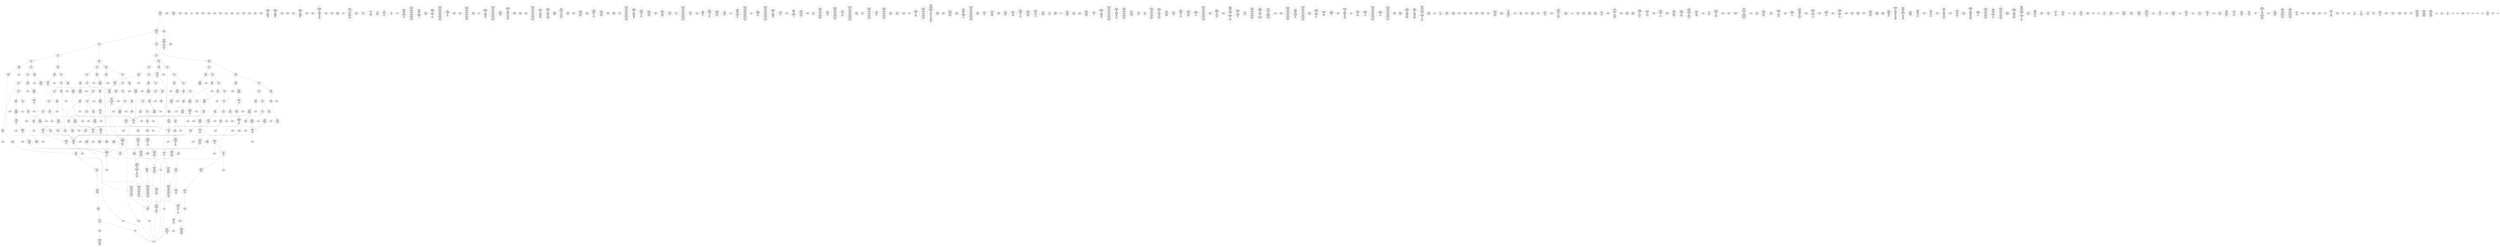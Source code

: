 /* Generated by GvGen v.1.0 (https://www.github.com/stricaud/gvgen) */

digraph G {
compound=true;
   node1 [label="[anywhere]"];
   node2 [label="# 0x0
PUSHX Data
PUSHX Data
MSTORE
PUSHX LogicData
CALLDATASIZE
LT
PUSHX Data
JUMPI
"];
   node3 [label="# 0xd
PUSHX Data
CALLDATALOAD
PUSHX BitData
SHR
PUSHX LogicData
GT
PUSHX Data
JUMPI
"];
   node4 [label="# 0x1e
PUSHX LogicData
GT
PUSHX Data
JUMPI
"];
   node5 [label="# 0x29
PUSHX LogicData
GT
PUSHX Data
JUMPI
"];
   node6 [label="# 0x34
PUSHX LogicData
EQ
PUSHX Data
JUMPI
"];
   node7 [label="# 0x3f
PUSHX LogicData
EQ
PUSHX Data
JUMPI
"];
   node8 [label="# 0x4a
PUSHX LogicData
EQ
PUSHX Data
JUMPI
"];
   node9 [label="# 0x55
PUSHX LogicData
EQ
PUSHX Data
JUMPI
"];
   node10 [label="# 0x60
PUSHX LogicData
EQ
PUSHX Data
JUMPI
"];
   node11 [label="# 0x6b
PUSHX LogicData
EQ
PUSHX Data
JUMPI
"];
   node12 [label="# 0x76
PUSHX Data
REVERT
"];
   node13 [label="# 0x7a
JUMPDEST
PUSHX LogicData
EQ
PUSHX Data
JUMPI
"];
   node14 [label="# 0x86
PUSHX LogicData
EQ
PUSHX Data
JUMPI
"];
   node15 [label="# 0x91
PUSHX LogicData
EQ
PUSHX Data
JUMPI
"];
   node16 [label="# 0x9c
PUSHX LogicData
EQ
PUSHX Data
JUMPI
"];
   node17 [label="# 0xa7
PUSHX LogicData
EQ
PUSHX Data
JUMPI
"];
   node18 [label="# 0xb2
PUSHX LogicData
EQ
PUSHX Data
JUMPI
"];
   node19 [label="# 0xbd
PUSHX Data
REVERT
"];
   node20 [label="# 0xc1
JUMPDEST
PUSHX LogicData
GT
PUSHX Data
JUMPI
"];
   node21 [label="# 0xcd
PUSHX LogicData
EQ
PUSHX Data
JUMPI
"];
   node22 [label="# 0xd8
PUSHX LogicData
EQ
PUSHX Data
JUMPI
"];
   node23 [label="# 0xe3
PUSHX LogicData
EQ
PUSHX Data
JUMPI
"];
   node24 [label="# 0xee
PUSHX LogicData
EQ
PUSHX Data
JUMPI
"];
   node25 [label="# 0xf9
PUSHX LogicData
EQ
PUSHX Data
JUMPI
"];
   node26 [label="# 0x104
PUSHX LogicData
EQ
PUSHX Data
JUMPI
"];
   node27 [label="# 0x10f
PUSHX Data
REVERT
"];
   node28 [label="# 0x113
JUMPDEST
PUSHX LogicData
EQ
PUSHX Data
JUMPI
"];
   node29 [label="# 0x11f
PUSHX LogicData
EQ
PUSHX Data
JUMPI
"];
   node30 [label="# 0x12a
PUSHX LogicData
EQ
PUSHX Data
JUMPI
"];
   node31 [label="# 0x135
PUSHX LogicData
EQ
PUSHX Data
JUMPI
"];
   node32 [label="# 0x140
PUSHX LogicData
EQ
PUSHX Data
JUMPI
"];
   node33 [label="# 0x14b
PUSHX Data
REVERT
"];
   node34 [label="# 0x14f
JUMPDEST
PUSHX LogicData
GT
PUSHX Data
JUMPI
"];
   node35 [label="# 0x15b
PUSHX LogicData
GT
PUSHX Data
JUMPI
"];
   node36 [label="# 0x166
PUSHX LogicData
EQ
PUSHX Data
JUMPI
"];
   node37 [label="# 0x171
PUSHX LogicData
EQ
PUSHX Data
JUMPI
"];
   node38 [label="# 0x17c
PUSHX LogicData
EQ
PUSHX Data
JUMPI
"];
   node39 [label="# 0x187
PUSHX LogicData
EQ
PUSHX Data
JUMPI
"];
   node40 [label="# 0x192
PUSHX LogicData
EQ
PUSHX Data
JUMPI
"];
   node41 [label="# 0x19d
PUSHX LogicData
EQ
PUSHX Data
JUMPI
"];
   node42 [label="# 0x1a8
PUSHX Data
REVERT
"];
   node43 [label="# 0x1ac
JUMPDEST
PUSHX LogicData
EQ
PUSHX Data
JUMPI
"];
   node44 [label="# 0x1b8
PUSHX LogicData
EQ
PUSHX Data
JUMPI
"];
   node45 [label="# 0x1c3
PUSHX LogicData
EQ
PUSHX Data
JUMPI
"];
   node46 [label="# 0x1ce
PUSHX LogicData
EQ
PUSHX Data
JUMPI
"];
   node47 [label="# 0x1d9
PUSHX LogicData
EQ
PUSHX Data
JUMPI
"];
   node48 [label="# 0x1e4
PUSHX LogicData
EQ
PUSHX Data
JUMPI
"];
   node49 [label="# 0x1ef
PUSHX Data
REVERT
"];
   node50 [label="# 0x1f3
JUMPDEST
PUSHX LogicData
GT
PUSHX Data
JUMPI
"];
   node51 [label="# 0x1ff
PUSHX LogicData
EQ
PUSHX Data
JUMPI
"];
   node52 [label="# 0x20a
PUSHX LogicData
EQ
PUSHX Data
JUMPI
"];
   node53 [label="# 0x215
PUSHX LogicData
EQ
PUSHX Data
JUMPI
"];
   node54 [label="# 0x220
PUSHX LogicData
EQ
PUSHX Data
JUMPI
"];
   node55 [label="# 0x22b
PUSHX LogicData
EQ
PUSHX Data
JUMPI
"];
   node56 [label="# 0x236
PUSHX LogicData
EQ
PUSHX Data
JUMPI
"];
   node57 [label="# 0x241
PUSHX Data
REVERT
"];
   node58 [label="# 0x245
JUMPDEST
PUSHX LogicData
EQ
PUSHX Data
JUMPI
"];
   node59 [label="# 0x251
PUSHX LogicData
EQ
PUSHX Data
JUMPI
"];
   node60 [label="# 0x25c
PUSHX LogicData
EQ
PUSHX Data
JUMPI
"];
   node61 [label="# 0x267
PUSHX LogicData
EQ
PUSHX Data
JUMPI
"];
   node62 [label="# 0x272
PUSHX LogicData
EQ
PUSHX Data
JUMPI
"];
   node63 [label="# 0x27d
PUSHX Data
REVERT
"];
   node64 [label="# 0x281
JUMPDEST
CALLDATASIZE
PUSHX Data
JUMPI
"];
   node65 [label="# 0x287
PUSHX Data
CALLER
PUSHX Data
MLOAD
PUSHX ArithData
PUSHX BitData
PUSHX BitData
SHL
SUB
AND
MSTORE
CALLVALUE
PUSHX ArithData
ADD
MSTORE
ADD
PUSHX MemData
MLOAD
SUB
LOGX
STOP
"];
   node66 [label="# 0x2ca
JUMPDEST
PUSHX Data
REVERT
"];
   node67 [label="# 0x2cf
JUMPDEST
CALLVALUE
ISZERO
PUSHX Data
JUMPI
"];
   node68 [label="# 0x2d7
PUSHX Data
REVERT
"];
   node69 [label="# 0x2db
JUMPDEST
PUSHX Data
PUSHX Data
CALLDATASIZE
PUSHX Data
PUSHX Data
JUMP
"];
   node70 [label="# 0x2ea
JUMPDEST
PUSHX Data
JUMP
"];
   node71 [label="# 0x2ef
JUMPDEST
PUSHX MemData
MLOAD
ISZERO
ISZERO
MSTORE
PUSHX ArithData
ADD
"];
   node72 [label="# 0x2fb
JUMPDEST
PUSHX MemData
MLOAD
SUB
RETURN
"];
   node73 [label="# 0x304
JUMPDEST
CALLVALUE
ISZERO
PUSHX Data
JUMPI
"];
   node74 [label="# 0x30c
PUSHX Data
REVERT
"];
   node75 [label="# 0x310
JUMPDEST
PUSHX Data
PUSHX Data
JUMP
"];
   node76 [label="# 0x319
JUMPDEST
PUSHX MemData
MLOAD
PUSHX Data
PUSHX Data
JUMP
"];
   node77 [label="# 0x326
JUMPDEST
CALLVALUE
ISZERO
PUSHX Data
JUMPI
"];
   node78 [label="# 0x32e
PUSHX Data
REVERT
"];
   node79 [label="# 0x332
JUMPDEST
PUSHX Data
PUSHX Data
CALLDATASIZE
PUSHX Data
PUSHX Data
JUMP
"];
   node80 [label="# 0x341
JUMPDEST
PUSHX Data
JUMP
"];
   node81 [label="# 0x346
JUMPDEST
PUSHX MemData
MLOAD
PUSHX ArithData
PUSHX BitData
PUSHX BitData
SHL
SUB
AND
MSTORE
PUSHX ArithData
ADD
PUSHX Data
JUMP
"];
   node82 [label="# 0x35e
JUMPDEST
CALLVALUE
ISZERO
PUSHX Data
JUMPI
"];
   node83 [label="# 0x366
PUSHX Data
REVERT
"];
   node84 [label="# 0x36a
JUMPDEST
PUSHX Data
PUSHX Data
CALLDATASIZE
PUSHX Data
PUSHX Data
JUMP
"];
   node85 [label="# 0x379
JUMPDEST
PUSHX Data
JUMP
"];
   node86 [label="# 0x37e
JUMPDEST
STOP
"];
   node87 [label="# 0x380
JUMPDEST
CALLVALUE
ISZERO
PUSHX Data
JUMPI
"];
   node88 [label="# 0x388
PUSHX Data
REVERT
"];
   node89 [label="# 0x38c
JUMPDEST
PUSHX StorData
SLOAD
"];
   node90 [label="# 0x391
JUMPDEST
PUSHX MemData
MLOAD
MSTORE
PUSHX ArithData
ADD
PUSHX Data
JUMP
"];
   node91 [label="# 0x39f
JUMPDEST
CALLVALUE
ISZERO
PUSHX Data
JUMPI
"];
   node92 [label="# 0x3a7
PUSHX Data
REVERT
"];
   node93 [label="# 0x3ab
JUMPDEST
PUSHX Data
PUSHX Data
CALLDATASIZE
PUSHX Data
PUSHX Data
JUMP
"];
   node94 [label="# 0x3ba
JUMPDEST
PUSHX Data
JUMP
"];
   node95 [label="# 0x3bf
JUMPDEST
CALLVALUE
ISZERO
PUSHX Data
JUMPI
"];
   node96 [label="# 0x3c7
PUSHX Data
REVERT
"];
   node97 [label="# 0x3cb
JUMPDEST
PUSHX Data
PUSHX Data
CALLDATASIZE
PUSHX Data
PUSHX Data
JUMP
"];
   node98 [label="# 0x3da
JUMPDEST
PUSHX Data
JUMP
"];
   node99 [label="# 0x3df
JUMPDEST
CALLVALUE
ISZERO
PUSHX Data
JUMPI
"];
   node100 [label="# 0x3e7
PUSHX Data
REVERT
"];
   node101 [label="# 0x3eb
JUMPDEST
PUSHX Data
PUSHX Data
CALLDATASIZE
PUSHX Data
PUSHX Data
JUMP
"];
   node102 [label="# 0x3fa
JUMPDEST
PUSHX Data
JUMP
"];
   node103 [label="# 0x3ff
JUMPDEST
CALLVALUE
ISZERO
PUSHX Data
JUMPI
"];
   node104 [label="# 0x407
PUSHX Data
REVERT
"];
   node105 [label="# 0x40b
JUMPDEST
PUSHX Data
PUSHX Data
CALLDATASIZE
PUSHX Data
PUSHX Data
JUMP
"];
   node106 [label="# 0x41a
JUMPDEST
PUSHX Data
JUMP
"];
   node107 [label="# 0x41f
JUMPDEST
CALLVALUE
ISZERO
PUSHX Data
JUMPI
"];
   node108 [label="# 0x427
PUSHX Data
REVERT
"];
   node109 [label="# 0x42b
JUMPDEST
PUSHX StorData
SLOAD
PUSHX Data
PUSHX BitData
AND
JUMP
"];
   node110 [label="# 0x43a
JUMPDEST
PUSHX MemData
MLOAD
PUSHX BitData
AND
MSTORE
PUSHX ArithData
ADD
PUSHX Data
JUMP
"];
   node111 [label="# 0x44d
JUMPDEST
CALLVALUE
ISZERO
PUSHX Data
JUMPI
"];
   node112 [label="# 0x455
PUSHX Data
REVERT
"];
   node113 [label="# 0x459
JUMPDEST
PUSHX StorData
SLOAD
PUSHX Data
JUMP
"];
   node114 [label="# 0x462
JUMPDEST
CALLVALUE
ISZERO
PUSHX Data
JUMPI
"];
   node115 [label="# 0x46a
PUSHX Data
REVERT
"];
   node116 [label="# 0x46e
JUMPDEST
PUSHX StorData
SLOAD
PUSHX Data
DIV
PUSHX BitData
AND
PUSHX Data
JUMP
"];
   node117 [label="# 0x481
JUMPDEST
CALLVALUE
ISZERO
PUSHX Data
JUMPI
"];
   node118 [label="# 0x489
PUSHX Data
REVERT
"];
   node119 [label="# 0x48d
JUMPDEST
PUSHX Data
PUSHX Data
JUMP
"];
   node120 [label="# 0x496
JUMPDEST
CALLVALUE
ISZERO
PUSHX Data
JUMPI
"];
   node121 [label="# 0x49e
PUSHX Data
REVERT
"];
   node122 [label="# 0x4a2
JUMPDEST
PUSHX Data
PUSHX Data
CALLDATASIZE
PUSHX Data
PUSHX Data
JUMP
"];
   node123 [label="# 0x4b1
JUMPDEST
PUSHX Data
JUMP
"];
   node124 [label="# 0x4b6
JUMPDEST
CALLVALUE
ISZERO
PUSHX Data
JUMPI
"];
   node125 [label="# 0x4be
PUSHX Data
REVERT
"];
   node126 [label="# 0x4c2
JUMPDEST
PUSHX Data
PUSHX Data
CALLDATASIZE
PUSHX Data
PUSHX Data
JUMP
"];
   node127 [label="# 0x4d1
JUMPDEST
PUSHX Data
JUMP
"];
   node128 [label="# 0x4d6
JUMPDEST
CALLVALUE
ISZERO
PUSHX Data
JUMPI
"];
   node129 [label="# 0x4de
PUSHX Data
REVERT
"];
   node130 [label="# 0x4e2
JUMPDEST
PUSHX Data
PUSHX Data
CALLDATASIZE
PUSHX Data
PUSHX Data
JUMP
"];
   node131 [label="# 0x4f1
JUMPDEST
PUSHX Data
JUMP
"];
   node132 [label="# 0x4f6
JUMPDEST
CALLVALUE
ISZERO
PUSHX Data
JUMPI
"];
   node133 [label="# 0x4fe
PUSHX Data
REVERT
"];
   node134 [label="# 0x502
JUMPDEST
PUSHX Data
PUSHX Data
CALLDATASIZE
PUSHX Data
PUSHX Data
JUMP
"];
   node135 [label="# 0x511
JUMPDEST
PUSHX Data
JUMP
"];
   node136 [label="# 0x516
JUMPDEST
CALLVALUE
ISZERO
PUSHX Data
JUMPI
"];
   node137 [label="# 0x51e
PUSHX Data
REVERT
"];
   node138 [label="# 0x522
JUMPDEST
PUSHX StorData
SLOAD
PUSHX BitData
AND
PUSHX Data
JUMP
"];
   node139 [label="# 0x52e
JUMPDEST
CALLVALUE
ISZERO
PUSHX Data
JUMPI
"];
   node140 [label="# 0x536
PUSHX Data
REVERT
"];
   node141 [label="# 0x53a
JUMPDEST
PUSHX Data
PUSHX Data
CALLDATASIZE
PUSHX Data
PUSHX Data
JUMP
"];
   node142 [label="# 0x549
JUMPDEST
PUSHX Data
JUMP
"];
   node143 [label="# 0x54e
JUMPDEST
CALLVALUE
ISZERO
PUSHX Data
JUMPI
"];
   node144 [label="# 0x556
PUSHX Data
REVERT
"];
   node145 [label="# 0x55a
JUMPDEST
PUSHX Data
PUSHX Data
JUMP
"];
   node146 [label="# 0x563
JUMPDEST
CALLVALUE
ISZERO
PUSHX Data
JUMPI
"];
   node147 [label="# 0x56b
PUSHX Data
REVERT
"];
   node148 [label="# 0x56f
JUMPDEST
PUSHX Data
PUSHX Data
CALLDATASIZE
PUSHX Data
PUSHX Data
JUMP
"];
   node149 [label="# 0x57e
JUMPDEST
PUSHX Data
JUMP
"];
   node150 [label="# 0x583
JUMPDEST
CALLVALUE
ISZERO
PUSHX Data
JUMPI
"];
   node151 [label="# 0x58b
PUSHX Data
REVERT
"];
   node152 [label="# 0x58f
JUMPDEST
PUSHX Data
PUSHX Data
JUMP
"];
   node153 [label="# 0x598
JUMPDEST
CALLVALUE
ISZERO
PUSHX Data
JUMPI
"];
   node154 [label="# 0x5a0
PUSHX Data
REVERT
"];
   node155 [label="# 0x5a4
JUMPDEST
PUSHX Data
PUSHX Data
JUMP
"];
   node156 [label="# 0x5ad
JUMPDEST
CALLVALUE
ISZERO
PUSHX Data
JUMPI
"];
   node157 [label="# 0x5b5
PUSHX Data
REVERT
"];
   node158 [label="# 0x5b9
JUMPDEST
PUSHX StorData
SLOAD
PUSHX Data
JUMP
"];
   node159 [label="# 0x5c2
JUMPDEST
CALLVALUE
ISZERO
PUSHX Data
JUMPI
"];
   node160 [label="# 0x5ca
PUSHX Data
REVERT
"];
   node161 [label="# 0x5ce
JUMPDEST
PUSHX Data
PUSHX Data
CALLDATASIZE
PUSHX Data
PUSHX Data
JUMP
"];
   node162 [label="# 0x5dd
JUMPDEST
PUSHX Data
JUMP
"];
   node163 [label="# 0x5e2
JUMPDEST
CALLVALUE
ISZERO
PUSHX Data
JUMPI
"];
   node164 [label="# 0x5ea
PUSHX Data
REVERT
"];
   node165 [label="# 0x5ee
JUMPDEST
PUSHX StorData
SLOAD
PUSHX Data
DIV
PUSHX ArithData
PUSHX BitData
PUSHX BitData
SHL
SUB
AND
PUSHX Data
JUMP
"];
   node166 [label="# 0x605
JUMPDEST
CALLVALUE
ISZERO
PUSHX Data
JUMPI
"];
   node167 [label="# 0x60d
PUSHX Data
REVERT
"];
   node168 [label="# 0x611
JUMPDEST
PUSHX Data
PUSHX Data
JUMP
"];
   node169 [label="# 0x61a
JUMPDEST
PUSHX Data
PUSHX Data
CALLDATASIZE
PUSHX Data
PUSHX Data
JUMP
"];
   node170 [label="# 0x628
JUMPDEST
PUSHX Data
JUMP
"];
   node171 [label="# 0x62d
JUMPDEST
CALLVALUE
ISZERO
PUSHX Data
JUMPI
"];
   node172 [label="# 0x635
PUSHX Data
REVERT
"];
   node173 [label="# 0x639
JUMPDEST
PUSHX Data
PUSHX Data
CALLDATASIZE
PUSHX Data
PUSHX Data
JUMP
"];
   node174 [label="# 0x648
JUMPDEST
PUSHX ArithData
PUSHX BitData
PUSHX BitData
SHL
SUB
AND
PUSHX Data
MSTORE
PUSHX Data
PUSHX Data
MSTORE
PUSHX Data
SHA3
SLOAD
JUMP
"];
   node175 [label="# 0x663
JUMPDEST
CALLVALUE
ISZERO
PUSHX Data
JUMPI
"];
   node176 [label="# 0x66b
PUSHX Data
REVERT
"];
   node177 [label="# 0x66f
JUMPDEST
PUSHX Data
PUSHX Data
CALLDATASIZE
PUSHX Data
PUSHX Data
JUMP
"];
   node178 [label="# 0x67e
JUMPDEST
PUSHX ArithData
PUSHX BitData
PUSHX BitData
SHL
SUB
AND
PUSHX Data
MSTORE
PUSHX Data
PUSHX Data
MSTORE
PUSHX Data
SHA3
SLOAD
JUMP
"];
   node179 [label="# 0x699
JUMPDEST
CALLVALUE
ISZERO
PUSHX Data
JUMPI
"];
   node180 [label="# 0x6a1
PUSHX Data
REVERT
"];
   node181 [label="# 0x6a5
JUMPDEST
PUSHX Data
PUSHX Data
CALLDATASIZE
PUSHX Data
PUSHX Data
JUMP
"];
   node182 [label="# 0x6b4
JUMPDEST
PUSHX Data
JUMP
"];
   node183 [label="# 0x6b9
JUMPDEST
CALLVALUE
ISZERO
PUSHX Data
JUMPI
"];
   node184 [label="# 0x6c1
PUSHX Data
REVERT
"];
   node185 [label="# 0x6c5
JUMPDEST
PUSHX StorData
SLOAD
PUSHX Data
JUMP
"];
   node186 [label="# 0x6ce
JUMPDEST
CALLVALUE
ISZERO
PUSHX Data
JUMPI
"];
   node187 [label="# 0x6d6
PUSHX Data
REVERT
"];
   node188 [label="# 0x6da
JUMPDEST
PUSHX Data
PUSHX Data
CALLDATASIZE
PUSHX Data
PUSHX Data
JUMP
"];
   node189 [label="# 0x6e9
JUMPDEST
PUSHX Data
JUMP
"];
   node190 [label="# 0x6ee
JUMPDEST
CALLVALUE
ISZERO
PUSHX Data
JUMPI
"];
   node191 [label="# 0x6f6
PUSHX Data
REVERT
"];
   node192 [label="# 0x6fa
JUMPDEST
PUSHX StorData
SLOAD
PUSHX Data
JUMP
"];
   node193 [label="# 0x703
JUMPDEST
CALLVALUE
ISZERO
PUSHX Data
JUMPI
"];
   node194 [label="# 0x70b
PUSHX Data
REVERT
"];
   node195 [label="# 0x70f
JUMPDEST
PUSHX StorData
SLOAD
TIMESTAMP
LT
ISZERO
PUSHX Data
JUMP
"];
   node196 [label="# 0x71b
JUMPDEST
CALLVALUE
ISZERO
PUSHX Data
JUMPI
"];
   node197 [label="# 0x723
PUSHX Data
REVERT
"];
   node198 [label="# 0x727
JUMPDEST
PUSHX Data
PUSHX Data
CALLDATASIZE
PUSHX Data
PUSHX Data
JUMP
"];
   node199 [label="# 0x736
JUMPDEST
PUSHX Data
JUMP
"];
   node200 [label="# 0x73b
JUMPDEST
CALLVALUE
ISZERO
PUSHX Data
JUMPI
"];
   node201 [label="# 0x743
PUSHX Data
REVERT
"];
   node202 [label="# 0x747
JUMPDEST
PUSHX Data
PUSHX StorData
SLOAD
JUMP
"];
   node203 [label="# 0x751
JUMPDEST
CALLVALUE
ISZERO
PUSHX Data
JUMPI
"];
   node204 [label="# 0x759
PUSHX Data
REVERT
"];
   node205 [label="# 0x75d
JUMPDEST
PUSHX Data
PUSHX Data
CALLDATASIZE
PUSHX Data
PUSHX Data
JUMP
"];
   node206 [label="# 0x76c
JUMPDEST
PUSHX ArithData
PUSHX BitData
PUSHX BitData
SHL
SUB
AND
PUSHX Data
MSTORE
PUSHX Data
PUSHX Data
MSTORE
PUSHX Data
SHA3
SLOAD
JUMP
"];
   node207 [label="# 0x787
JUMPDEST
CALLVALUE
ISZERO
PUSHX Data
JUMPI
"];
   node208 [label="# 0x78f
PUSHX Data
REVERT
"];
   node209 [label="# 0x793
JUMPDEST
PUSHX Data
PUSHX Data
CALLDATASIZE
PUSHX Data
PUSHX Data
JUMP
"];
   node210 [label="# 0x7a2
JUMPDEST
PUSHX Data
JUMP
"];
   node211 [label="# 0x7a7
JUMPDEST
CALLVALUE
ISZERO
PUSHX Data
JUMPI
"];
   node212 [label="# 0x7af
PUSHX Data
REVERT
"];
   node213 [label="# 0x7b3
JUMPDEST
PUSHX StorData
SLOAD
PUSHX Data
JUMP
"];
   node214 [label="# 0x7bc
JUMPDEST
CALLVALUE
ISZERO
PUSHX Data
JUMPI
"];
   node215 [label="# 0x7c4
PUSHX Data
REVERT
"];
   node216 [label="# 0x7c8
JUMPDEST
PUSHX Data
PUSHX StorData
SLOAD
JUMP
"];
   node217 [label="# 0x7d2
JUMPDEST
CALLVALUE
ISZERO
PUSHX Data
JUMPI
"];
   node218 [label="# 0x7da
PUSHX Data
REVERT
"];
   node219 [label="# 0x7de
JUMPDEST
PUSHX Data
PUSHX Data
CALLDATASIZE
PUSHX Data
PUSHX Data
JUMP
"];
   node220 [label="# 0x7ed
JUMPDEST
PUSHX Data
JUMP
"];
   node221 [label="# 0x7f2
JUMPDEST
CALLVALUE
ISZERO
PUSHX Data
JUMPI
"];
   node222 [label="# 0x7fa
PUSHX Data
REVERT
"];
   node223 [label="# 0x7fe
JUMPDEST
PUSHX Data
PUSHX Data
CALLDATASIZE
PUSHX Data
PUSHX Data
JUMP
"];
   node224 [label="# 0x80d
JUMPDEST
PUSHX ArithData
PUSHX BitData
PUSHX BitData
SHL
SUB
AND
PUSHX Data
MSTORE
PUSHX Data
PUSHX Data
MSTORE
PUSHX Data
SHA3
AND
MSTORE
MSTORE
SHA3
SLOAD
PUSHX BitData
AND
JUMP
"];
   node225 [label="# 0x83b
JUMPDEST
CALLVALUE
ISZERO
PUSHX Data
JUMPI
"];
   node226 [label="# 0x843
PUSHX Data
REVERT
"];
   node227 [label="# 0x847
JUMPDEST
PUSHX Data
PUSHX Data
JUMP
"];
   node228 [label="# 0x850
JUMPDEST
CALLVALUE
ISZERO
PUSHX Data
JUMPI
"];
   node229 [label="# 0x858
PUSHX Data
REVERT
"];
   node230 [label="# 0x85c
JUMPDEST
PUSHX Data
PUSHX Data
CALLDATASIZE
PUSHX Data
PUSHX Data
JUMP
"];
   node231 [label="# 0x86b
JUMPDEST
PUSHX Data
JUMP
"];
   node232 [label="# 0x870
JUMPDEST
CALLVALUE
ISZERO
PUSHX Data
JUMPI
"];
   node233 [label="# 0x878
PUSHX Data
REVERT
"];
   node234 [label="# 0x87c
JUMPDEST
PUSHX Data
PUSHX Data
CALLDATASIZE
PUSHX Data
PUSHX Data
JUMP
"];
   node235 [label="# 0x88b
JUMPDEST
PUSHX Data
JUMP
"];
   node236 [label="# 0x890
JUMPDEST
PUSHX Data
PUSHX Data
PUSHX Data
JUMP
"];
   node237 [label="# 0x89b
JUMPDEST
JUMP
"];
   node238 [label="# 0x8a1
JUMPDEST
PUSHX Data
PUSHX StorData
SLOAD
PUSHX Data
PUSHX Data
JUMP
"];
   node239 [label="# 0x8b0
JUMPDEST
PUSHX ArithData
ADD
PUSHX ArithData
DIV
MUL
PUSHX ArithData
ADD
PUSHX MemData
MLOAD
ADD
PUSHX Data
MSTORE
MSTORE
PUSHX ArithData
ADD
SLOAD
PUSHX Data
PUSHX Data
JUMP
"];
   node240 [label="# 0x8dc
JUMPDEST
ISZERO
PUSHX Data
JUMPI
"];
   node241 [label="# 0x8e3
PUSHX LogicData
LT
PUSHX Data
JUMPI
"];
   node242 [label="# 0x8eb
PUSHX ArithData
SLOAD
DIV
MUL
MSTORE
PUSHX ArithData
ADD
PUSHX Data
JUMP
"];
   node243 [label="# 0x8fe
JUMPDEST
ADD
PUSHX Data
MSTORE
PUSHX Data
PUSHX Data
SHA3
"];
   node244 [label="# 0x90c
JUMPDEST
SLOAD
MSTORE
PUSHX ArithData
ADD
PUSHX ArithData
ADD
GT
PUSHX Data
JUMPI
"];
   node245 [label="# 0x920
SUB
PUSHX BitData
AND
ADD
"];
   node246 [label="# 0x929
JUMPDEST
JUMP
"];
   node247 [label="# 0x933
JUMPDEST
PUSHX Data
MSTORE
PUSHX Data
PUSHX Data
MSTORE
PUSHX Data
SHA3
SLOAD
PUSHX ArithData
PUSHX BitData
PUSHX BitData
SHL
SUB
AND
PUSHX Data
JUMPI
"];
   node248 [label="# 0x950
PUSHX MemData
MLOAD
PUSHX BitData
PUSHX BitData
SHL
MSTORE
PUSHX Data
PUSHX ArithData
ADD
MSTORE
PUSHX Data
PUSHX ArithData
ADD
MSTORE
PUSHX Data
PUSHX ArithData
ADD
MSTORE
PUSHX BitData
PUSHX BitData
SHL
PUSHX ArithData
ADD
MSTORE
PUSHX ArithData
ADD
"];
   node249 [label="# 0x9a8
JUMPDEST
PUSHX MemData
MLOAD
SUB
REVERT
"];
   node250 [label="# 0x9b1
JUMPDEST
PUSHX Data
MSTORE
PUSHX Data
PUSHX Data
MSTORE
PUSHX Data
SHA3
SLOAD
PUSHX ArithData
PUSHX BitData
PUSHX BitData
SHL
SUB
AND
JUMP
"];
   node251 [label="# 0x9cd
JUMPDEST
PUSHX Data
PUSHX Data
PUSHX Data
JUMP
"];
   node252 [label="# 0x9d8
JUMPDEST
PUSHX ArithData
PUSHX BitData
PUSHX BitData
SHL
SUB
AND
PUSHX ArithData
PUSHX BitData
PUSHX BitData
SHL
SUB
AND
EQ
ISZERO
PUSHX Data
JUMPI
"];
   node253 [label="# 0x9f5
PUSHX MemData
MLOAD
PUSHX BitData
PUSHX BitData
SHL
MSTORE
PUSHX Data
PUSHX ArithData
ADD
MSTORE
PUSHX Data
PUSHX ArithData
ADD
MSTORE
PUSHX Data
PUSHX ArithData
ADD
MSTORE
PUSHX BitData
PUSHX BitData
SHL
PUSHX ArithData
ADD
MSTORE
PUSHX ArithData
ADD
PUSHX Data
JUMP
"];
   node254 [label="# 0xa46
JUMPDEST
CALLER
PUSHX ArithData
PUSHX BitData
PUSHX BitData
SHL
SUB
AND
EQ
PUSHX Data
JUMPI
"];
   node255 [label="# 0xa58
PUSHX Data
CALLER
PUSHX Data
JUMP
"];
   node256 [label="# 0xa62
JUMPDEST
PUSHX Data
JUMPI
"];
   node257 [label="# 0xa67
PUSHX MemData
MLOAD
PUSHX BitData
PUSHX BitData
SHL
MSTORE
PUSHX Data
PUSHX ArithData
ADD
MSTORE
PUSHX Data
PUSHX ArithData
ADD
MSTORE
PUSHX Data
PUSHX ArithData
ADD
MSTORE
PUSHX Data
PUSHX ArithData
ADD
MSTORE
PUSHX ArithData
ADD
PUSHX Data
JUMP
"];
   node258 [label="# 0xad4
JUMPDEST
PUSHX Data
PUSHX Data
JUMP
"];
   node259 [label="# 0xade
JUMPDEST
JUMP
"];
   node260 [label="# 0xae3
JUMPDEST
PUSHX ArithData
PUSHX BitData
PUSHX BitData
SHL
SUB
AND
PUSHX Data
MSTORE
PUSHX Data
PUSHX Data
MSTORE
PUSHX Data
SHA3
SLOAD
PUSHX Data
JUMPI
"];
   node261 [label="# 0xb01
PUSHX MemData
MLOAD
PUSHX BitData
PUSHX BitData
SHL
MSTORE
PUSHX Data
PUSHX ArithData
ADD
MSTORE
PUSHX Data
PUSHX ArithData
ADD
MSTORE
PUSHX Data
PUSHX ArithData
ADD
MSTORE
PUSHX BitData
PUSHX BitData
SHL
PUSHX ArithData
ADD
MSTORE
PUSHX ArithData
ADD
PUSHX Data
JUMP
"];
   node262 [label="# 0xb57
JUMPDEST
PUSHX Data
PUSHX StorData
SLOAD
SELFBALANCE
PUSHX Data
PUSHX Data
JUMP
"];
   node263 [label="# 0xb67
JUMPDEST
PUSHX ArithData
PUSHX BitData
PUSHX BitData
SHL
SUB
AND
PUSHX Data
MSTORE
PUSHX Data
PUSHX Data
MSTORE
PUSHX Data
SHA3
SLOAD
PUSHX StorData
SLOAD
PUSHX Data
MSTORE
SHA3
SLOAD
PUSHX Data
PUSHX Data
JUMP
"];
   node264 [label="# 0xb9e
JUMPDEST
PUSHX Data
PUSHX Data
JUMP
"];
   node265 [label="# 0xba8
JUMPDEST
PUSHX Data
PUSHX Data
JUMP
"];
   node266 [label="# 0xbb2
JUMPDEST
PUSHX Data
JUMPI
"];
   node267 [label="# 0xbba
PUSHX MemData
MLOAD
PUSHX BitData
PUSHX BitData
SHL
MSTORE
PUSHX Data
PUSHX ArithData
ADD
MSTORE
PUSHX Data
PUSHX ArithData
ADD
MSTORE
PUSHX Data
PUSHX ArithData
ADD
MSTORE
PUSHX BitData
PUSHX BitData
SHL
PUSHX ArithData
ADD
MSTORE
PUSHX ArithData
ADD
PUSHX Data
JUMP
"];
   node268 [label="# 0xc15
JUMPDEST
PUSHX ArithData
PUSHX BitData
PUSHX BitData
SHL
SUB
AND
PUSHX Data
MSTORE
PUSHX Data
PUSHX Data
MSTORE
PUSHX Data
SHA3
SLOAD
PUSHX Data
PUSHX Data
JUMP
"];
   node269 [label="# 0xc39
JUMPDEST
PUSHX ArithData
PUSHX BitData
PUSHX BitData
SHL
SUB
AND
PUSHX Data
MSTORE
PUSHX Data
PUSHX Data
MSTORE
PUSHX Data
SHA3
SSTORE
PUSHX StorData
SLOAD
PUSHX Data
PUSHX Data
JUMP
"];
   node270 [label="# 0xc60
JUMPDEST
PUSHX Data
SSTORE
PUSHX Data
PUSHX Data
JUMP
"];
   node271 [label="# 0xc6d
JUMPDEST
PUSHX Data
MLOAD
PUSHX ArithData
PUSHX BitData
PUSHX BitData
SHL
SUB
AND
MSTORE
PUSHX ArithData
ADD
MSTORE
PUSHX Data
ADD
PUSHX MemData
MLOAD
SUB
LOGX
JUMP
"];
   node272 [label="# 0xcb4
JUMPDEST
PUSHX Data
CALLER
PUSHX Data
JUMP
"];
   node273 [label="# 0xcbe
JUMPDEST
PUSHX Data
JUMPI
"];
   node274 [label="# 0xcc3
PUSHX MemData
MLOAD
PUSHX BitData
PUSHX BitData
SHL
MSTORE
PUSHX ArithData
ADD
PUSHX Data
PUSHX Data
JUMP
"];
   node275 [label="# 0xcda
JUMPDEST
PUSHX Data
PUSHX Data
JUMP
"];
   node276 [label="# 0xce5
JUMPDEST
PUSHX StorData
SLOAD
PUSHX ArithData
PUSHX BitData
PUSHX BitData
SHL
SUB
PUSHX Data
DIV
AND
CALLER
EQ
PUSHX Data
JUMPI
"];
   node277 [label="# 0xcfe
PUSHX MemData
MLOAD
PUSHX BitData
PUSHX BitData
SHL
MSTORE
PUSHX ArithData
ADD
PUSHX Data
PUSHX Data
JUMP
"];
   node278 [label="# 0xd15
JUMPDEST
PUSHX Data
SSTORE
JUMP
"];
   node279 [label="# 0xd1a
JUMPDEST
PUSHX Data
PUSHX Data
PUSHX Data
JUMP
"];
   node280 [label="# 0xd25
JUMPDEST
LT
PUSHX Data
JUMPI
"];
   node281 [label="# 0xd2c
PUSHX MemData
MLOAD
PUSHX BitData
PUSHX BitData
SHL
MSTORE
PUSHX Data
PUSHX ArithData
ADD
MSTORE
PUSHX Data
PUSHX ArithData
ADD
MSTORE
PUSHX Data
PUSHX ArithData
ADD
MSTORE
PUSHX BitData
PUSHX BitData
SHL
PUSHX ArithData
ADD
MSTORE
PUSHX ArithData
ADD
PUSHX Data
JUMP
"];
   node282 [label="# 0xd87
JUMPDEST
PUSHX ArithData
PUSHX BitData
PUSHX BitData
SHL
SUB
AND
PUSHX Data
MSTORE
PUSHX Data
PUSHX Data
MSTORE
PUSHX Data
SHA3
MSTORE
MSTORE
SHA3
SLOAD
JUMP
"];
   node283 [label="# 0xdb0
JUMPDEST
PUSHX StorData
SLOAD
PUSHX ArithData
PUSHX BitData
PUSHX BitData
SHL
SUB
PUSHX Data
DIV
AND
CALLER
EQ
PUSHX Data
JUMPI
"];
   node284 [label="# 0xdc9
PUSHX MemData
MLOAD
PUSHX BitData
PUSHX BitData
SHL
MSTORE
PUSHX ArithData
ADD
PUSHX Data
PUSHX Data
JUMP
"];
   node285 [label="# 0xde0
JUMPDEST
PUSHX Data
PUSHX Data
JUMP
"];
   node286 [label="# 0xde8
JUMPDEST
JUMP
"];
   node287 [label="# 0xdea
JUMPDEST
PUSHX StorData
SLOAD
PUSHX ArithData
PUSHX BitData
PUSHX BitData
SHL
SUB
PUSHX Data
DIV
AND
CALLER
EQ
PUSHX Data
JUMPI
"];
   node288 [label="# 0xe03
PUSHX MemData
MLOAD
PUSHX BitData
PUSHX BitData
SHL
MSTORE
PUSHX ArithData
ADD
PUSHX Data
PUSHX Data
JUMP
"];
   node289 [label="# 0xe1a
JUMPDEST
PUSHX Data
SSTORE
JUMP
"];
   node290 [label="# 0xe1f
JUMPDEST
PUSHX Data
PUSHX MemData
MLOAD
PUSHX ArithData
ADD
PUSHX Data
MSTORE
PUSHX Data
MSTORE
PUSHX Data
JUMP
"];
   node291 [label="# 0xe3a
JUMPDEST
PUSHX Data
PUSHX Data
PUSHX StorData
SLOAD
JUMP
"];
   node292 [label="# 0xe45
JUMPDEST
LT
PUSHX Data
JUMPI
"];
   node293 [label="# 0xe4c
PUSHX MemData
MLOAD
PUSHX BitData
PUSHX BitData
SHL
MSTORE
PUSHX Data
PUSHX ArithData
ADD
MSTORE
PUSHX Data
PUSHX ArithData
ADD
MSTORE
PUSHX Data
PUSHX ArithData
ADD
MSTORE
PUSHX BitData
PUSHX BitData
SHL
PUSHX ArithData
ADD
MSTORE
PUSHX ArithData
ADD
PUSHX Data
JUMP
"];
   node294 [label="# 0xea8
JUMPDEST
PUSHX StorData
SLOAD
LT
PUSHX Data
JUMPI
"];
   node295 [label="# 0xeb4
PUSHX Data
PUSHX Data
JUMP
"];
   node296 [label="# 0xebb
JUMPDEST
PUSHX Data
MSTORE
PUSHX Data
PUSHX Data
SHA3
ADD
SLOAD
JUMP
"];
   node297 [label="# 0xecd
JUMPDEST
PUSHX StorData
SLOAD
PUSHX ArithData
PUSHX BitData
PUSHX BitData
SHL
SUB
PUSHX Data
DIV
AND
CALLER
EQ
PUSHX Data
JUMPI
"];
   node298 [label="# 0xee6
PUSHX MemData
MLOAD
PUSHX BitData
PUSHX BitData
SHL
MSTORE
PUSHX ArithData
ADD
PUSHX Data
PUSHX Data
JUMP
"];
   node299 [label="# 0xefd
JUMPDEST
MLOAD
PUSHX Data
PUSHX Data
PUSHX ArithData
ADD
PUSHX Data
JUMP
"];
   node300 [label="# 0xf10
JUMPDEST
JUMP
"];
   node301 [label="# 0xf14
JUMPDEST
PUSHX Data
MSTORE
PUSHX Data
PUSHX Data
MSTORE
PUSHX Data
SHA3
SLOAD
PUSHX ArithData
PUSHX BitData
PUSHX BitData
SHL
SUB
AND
PUSHX Data
JUMPI
"];
   node302 [label="# 0xf32
PUSHX MemData
MLOAD
PUSHX BitData
PUSHX BitData
SHL
MSTORE
PUSHX Data
PUSHX ArithData
ADD
MSTORE
PUSHX Data
PUSHX ArithData
ADD
MSTORE
PUSHX Data
PUSHX ArithData
ADD
MSTORE
PUSHX BitData
PUSHX BitData
SHL
PUSHX ArithData
ADD
MSTORE
PUSHX ArithData
ADD
PUSHX Data
JUMP
"];
   node303 [label="# 0xf8b
JUMPDEST
PUSHX Data
PUSHX Data
PUSHX Data
JUMP
"];
   node304 [label="# 0xf95
JUMPDEST
JUMP
"];
   node305 [label="# 0xf9a
JUMPDEST
PUSHX Data
PUSHX ArithData
PUSHX BitData
PUSHX BitData
SHL
SUB
AND
PUSHX Data
JUMPI
"];
   node306 [label="# 0xfab
PUSHX MemData
MLOAD
PUSHX BitData
PUSHX BitData
SHL
MSTORE
PUSHX Data
PUSHX ArithData
ADD
MSTORE
PUSHX Data
PUSHX ArithData
ADD
MSTORE
PUSHX Data
PUSHX ArithData
ADD
MSTORE
PUSHX BitData
PUSHX BitData
SHL
PUSHX ArithData
ADD
MSTORE
PUSHX ArithData
ADD
PUSHX Data
JUMP
"];
   node307 [label="# 0x1005
JUMPDEST
PUSHX ArithData
PUSHX BitData
PUSHX BitData
SHL
SUB
AND
PUSHX Data
MSTORE
PUSHX Data
PUSHX Data
MSTORE
PUSHX Data
SHA3
SLOAD
JUMP
"];
   node308 [label="# 0x1021
JUMPDEST
PUSHX StorData
SLOAD
PUSHX ArithData
PUSHX BitData
PUSHX BitData
SHL
SUB
PUSHX Data
DIV
AND
CALLER
EQ
PUSHX Data
JUMPI
"];
   node309 [label="# 0x103a
PUSHX MemData
MLOAD
PUSHX BitData
PUSHX BitData
SHL
MSTORE
PUSHX ArithData
ADD
PUSHX Data
PUSHX Data
JUMP
"];
   node310 [label="# 0x1051
JUMPDEST
PUSHX Data
PUSHX Data
PUSHX Data
JUMP
"];
   node311 [label="# 0x105b
JUMPDEST
PUSHX StorData
SLOAD
PUSHX ArithData
PUSHX BitData
PUSHX BitData
SHL
SUB
PUSHX Data
DIV
AND
CALLER
EQ
PUSHX Data
JUMPI
"];
   node312 [label="# 0x1074
PUSHX MemData
MLOAD
PUSHX BitData
PUSHX BitData
SHL
MSTORE
PUSHX ArithData
ADD
PUSHX Data
PUSHX Data
JUMP
"];
   node313 [label="# 0x108b
JUMPDEST
PUSHX Data
PUSHX Data
JUMP
"];
   node314 [label="# 0x1093
JUMPDEST
PUSHX Data
PUSHX StorData
SLOAD
LT
PUSHX Data
JUMPI
"];
   node315 [label="# 0x10a1
PUSHX Data
PUSHX Data
JUMP
"];
   node316 [label="# 0x10a8
JUMPDEST
PUSHX Data
MSTORE
PUSHX Data
SHA3
ADD
SLOAD
PUSHX ArithData
PUSHX BitData
PUSHX BitData
SHL
SUB
AND
JUMP
"];
   node317 [label="# 0x10c3
JUMPDEST
PUSHX Data
PUSHX StorData
SLOAD
PUSHX Data
PUSHX Data
JUMP
"];
   node318 [label="# 0x10d2
JUMPDEST
PUSHX StorData
SLOAD
PUSHX StorData
SLOAD
PUSHX StorData
SLOAD
PUSHX BitData
AND
PUSHX Data
PUSHX Data
JUMP
"];
   node319 [label="# 0x10ef
JUMPDEST
PUSHX Data
JUMP
"];
   node320 [label="# 0x10f5
JUMPDEST
GT
ISZERO
PUSHX Data
JUMPI
"];
   node321 [label="# 0x10fc
PUSHX MemData
MLOAD
PUSHX BitData
PUSHX BitData
SHL
MSTORE
PUSHX Data
PUSHX ArithData
ADD
MSTORE
PUSHX ArithData
ADD
MSTORE
PUSHX Data
PUSHX ArithData
ADD
MSTORE
PUSHX ArithData
ADD
PUSHX Data
JUMP
"];
   node322 [label="# 0x1143
JUMPDEST
PUSHX StorData
SLOAD
PUSHX BitData
AND
ISZERO
PUSHX Data
JUMPI
"];
   node323 [label="# 0x114f
PUSHX MemData
MLOAD
PUSHX BitData
PUSHX BitData
SHL
MSTORE
PUSHX Data
PUSHX ArithData
ADD
MSTORE
PUSHX Data
PUSHX ArithData
ADD
MSTORE
PUSHX BitData
PUSHX BitData
SHL
PUSHX ArithData
ADD
MSTORE
PUSHX ArithData
ADD
PUSHX Data
JUMP
"];
   node324 [label="# 0x1189
JUMPDEST
PUSHX StorData
SLOAD
PUSHX Data
DIV
PUSHX BitData
AND
GT
ISZERO
PUSHX Data
JUMPI
"];
   node325 [label="# 0x11a0
PUSHX MemData
MLOAD
PUSHX BitData
PUSHX BitData
SHL
MSTORE
PUSHX Data
PUSHX ArithData
ADD
MSTORE
PUSHX Data
PUSHX ArithData
ADD
MSTORE
PUSHX Data
PUSHX ArithData
ADD
MSTORE
PUSHX BitData
PUSHX BitData
SHL
PUSHX ArithData
ADD
MSTORE
PUSHX ArithData
ADD
PUSHX Data
JUMP
"];
   node326 [label="# 0x11f9
JUMPDEST
CALLVALUE
PUSHX Data
PUSHX Data
JUMP
"];
   node327 [label="# 0x1204
JUMPDEST
EQ
PUSHX Data
JUMPI
"];
   node328 [label="# 0x120a
PUSHX MemData
MLOAD
PUSHX BitData
PUSHX BitData
SHL
MSTORE
PUSHX Data
PUSHX ArithData
ADD
MSTORE
PUSHX Data
PUSHX ArithData
ADD
MSTORE
PUSHX Data
PUSHX ArithData
ADD
MSTORE
PUSHX ArithData
ADD
PUSHX Data
JUMP
"];
   node329 [label="# 0x1251
JUMPDEST
PUSHX StorData
SLOAD
TIMESTAMP
LT
ISZERO
PUSHX Data
JUMPI
"];
   node330 [label="# 0x125c
PUSHX MemData
MLOAD
PUSHX BitData
PUSHX BitData
SHL
MSTORE
PUSHX Data
PUSHX ArithData
ADD
MSTORE
PUSHX Data
PUSHX ArithData
ADD
MSTORE
PUSHX Data
PUSHX ArithData
ADD
MSTORE
PUSHX ArithData
ADD
PUSHX Data
JUMP
"];
   node331 [label="# 0x12a3
JUMPDEST
PUSHX Data
CALLER
PUSHX Data
JUMP
"];
   node332 [label="# 0x12ad
JUMPDEST
PUSHX StorData
SLOAD
PUSHX Data
JUMPI
"];
   node333 [label="# 0x12b5
NUMBER
PUSHX Data
SSTORE
"];
   node334 [label="# 0x12b9
JUMPDEST
JUMP
"];
   node335 [label="# 0x12bf
JUMPDEST
PUSHX ArithData
PUSHX BitData
PUSHX BitData
SHL
SUB
AND
CALLER
EQ
ISZERO
PUSHX Data
JUMPI
"];
   node336 [label="# 0x12d1
PUSHX MemData
MLOAD
PUSHX BitData
PUSHX BitData
SHL
MSTORE
PUSHX Data
PUSHX ArithData
ADD
MSTORE
PUSHX Data
PUSHX ArithData
ADD
MSTORE
PUSHX Data
PUSHX ArithData
ADD
MSTORE
PUSHX ArithData
ADD
PUSHX Data
JUMP
"];
   node337 [label="# 0x1318
JUMPDEST
CALLER
PUSHX Data
MSTORE
PUSHX Data
PUSHX ArithData
MSTORE
PUSHX MemData
SHA3
PUSHX ArithData
PUSHX BitData
PUSHX BitData
SHL
SUB
AND
MSTORE
MSTORE
SHA3
SLOAD
PUSHX BitData
NOT
AND
ISZERO
ISZERO
OR
SSTORE
MLOAD
MSTORE
PUSHX Data
ADD
PUSHX MemData
MLOAD
SUB
LOGX
JUMP
"];
   node338 [label="# 0x1384
JUMPDEST
PUSHX Data
CALLER
PUSHX Data
JUMP
"];
   node339 [label="# 0x138e
JUMPDEST
PUSHX Data
JUMPI
"];
   node340 [label="# 0x1393
PUSHX MemData
MLOAD
PUSHX BitData
PUSHX BitData
SHL
MSTORE
PUSHX ArithData
ADD
PUSHX Data
PUSHX Data
JUMP
"];
   node341 [label="# 0x13aa
JUMPDEST
PUSHX Data
PUSHX Data
JUMP
"];
   node342 [label="# 0x13b6
JUMPDEST
PUSHX Data
MSTORE
PUSHX Data
PUSHX Data
MSTORE
PUSHX Data
SHA3
SLOAD
PUSHX Data
PUSHX ArithData
PUSHX BitData
PUSHX BitData
SHL
SUB
AND
PUSHX Data
JUMPI
"];
   node343 [label="# 0x13d6
PUSHX MemData
MLOAD
PUSHX BitData
PUSHX BitData
SHL
MSTORE
PUSHX Data
PUSHX ArithData
ADD
MSTORE
PUSHX Data
PUSHX ArithData
ADD
MSTORE
PUSHX Data
PUSHX ArithData
ADD
MSTORE
PUSHX BitData
PUSHX BitData
SHL
PUSHX ArithData
ADD
MSTORE
PUSHX ArithData
ADD
PUSHX Data
JUMP
"];
   node344 [label="# 0x1435
JUMPDEST
PUSHX Data
PUSHX Data
PUSHX Data
JUMP
"];
   node345 [label="# 0x143f
JUMPDEST
PUSHX LogicData
MLOAD
GT
PUSHX Data
JUMPI
"];
   node346 [label="# 0x144b
PUSHX MemData
MLOAD
PUSHX ArithData
ADD
PUSHX Data
MSTORE
PUSHX Data
MSTORE
PUSHX Data
JUMP
"];
   node347 [label="# 0x145f
JUMPDEST
PUSHX Data
PUSHX Data
JUMP
"];
   node348 [label="# 0x1469
JUMPDEST
PUSHX MemData
MLOAD
PUSHX ArithData
ADD
PUSHX Data
PUSHX Data
JUMP
"];
   node349 [label="# 0x147a
JUMPDEST
PUSHX MemData
MLOAD
PUSHX ArithData
SUB
SUB
MSTORE
PUSHX Data
MSTORE
"];
   node350 [label="# 0x148a
JUMPDEST
JUMP
"];
   node351 [label="# 0x1491
JUMPDEST
PUSHX StorData
SLOAD
PUSHX ArithData
PUSHX BitData
PUSHX BitData
SHL
SUB
PUSHX Data
DIV
AND
CALLER
EQ
PUSHX Data
JUMPI
"];
   node352 [label="# 0x14aa
PUSHX MemData
MLOAD
PUSHX BitData
PUSHX BitData
SHL
MSTORE
PUSHX ArithData
ADD
PUSHX Data
PUSHX Data
JUMP
"];
   node353 [label="# 0x14c1
JUMPDEST
PUSHX StorData
SLOAD
PUSHX BitData
NOT
AND
PUSHX BitData
AND
PUSHX ArithData
MUL
OR
SSTORE
JUMP
"];
   node354 [label="# 0x14df
JUMPDEST
PUSHX StorData
SLOAD
PUSHX Data
PUSHX Data
PUSHX Data
JUMP
"];
   node355 [label="# 0x14ef
JUMPDEST
PUSHX StorData
SLOAD
ISZERO
PUSHX Data
JUMPI
"];
   node356 [label="# 0x14f8
PUSHX MemData
MLOAD
PUSHX BitData
PUSHX BitData
SHL
MSTORE
PUSHX Data
PUSHX ArithData
ADD
MSTORE
PUSHX Data
PUSHX ArithData
ADD
MSTORE
PUSHX Data
PUSHX ArithData
ADD
MSTORE
PUSHX ArithData
ADD
PUSHX Data
JUMP
"];
   node357 [label="# 0x153f
JUMPDEST
PUSHX StorData
SLOAD
PUSHX Data
JUMPI
"];
   node358 [label="# 0x1547
PUSHX MemData
MLOAD
PUSHX BitData
PUSHX BitData
SHL
MSTORE
PUSHX Data
PUSHX ArithData
ADD
MSTORE
PUSHX ArithData
ADD
MSTORE
PUSHX Data
PUSHX ArithData
ADD
MSTORE
PUSHX ArithData
ADD
PUSHX Data
JUMP
"];
   node359 [label="# 0x158e
JUMPDEST
PUSHX StorData
SLOAD
PUSHX Data
PUSHX Data
NUMBER
PUSHX Data
JUMP
"];
   node360 [label="# 0x159d
JUMPDEST
GT
ISZERO
PUSHX Data
JUMPI
"];
   node361 [label="# 0x15a4
PUSHX Data
PUSHX Data
NUMBER
PUSHX Data
JUMP
"];
   node362 [label="# 0x15ae
JUMPDEST
"];
   node363 [label="# 0x15b1
JUMPDEST
PUSHX StorData
SLOAD
PUSHX Data
BLOCKHASH
PUSHX BitData
AND
PUSHX Data
JUMP
"];
   node364 [label="# 0x15c4
JUMPDEST
PUSHX Data
SSTORE
PUSHX Data
JUMPI
"];
   node365 [label="# 0x15ce
PUSHX Data
PUSHX Data
SSTORE
"];
   node366 [label="# 0x15d3
JUMPDEST
PUSHX Data
PUSHX StorData
SLOAD
PUSHX MemData
MLOAD
PUSHX Data
MSTORE
PUSHX ArithData
ADD
JUMP
"];
   node367 [label="# 0x1606
JUMPDEST
PUSHX MemData
MLOAD
SUB
LOGX
JUMP
"];
   node368 [label="# 0x1611
JUMPDEST
PUSHX ArithData
PUSHX BitData
PUSHX BitData
SHL
SUB
AND
PUSHX Data
MSTORE
PUSHX Data
PUSHX Data
MSTORE
PUSHX Data
SHA3
SLOAD
PUSHX Data
JUMPI
"];
   node369 [label="# 0x162f
PUSHX MemData
MLOAD
PUSHX BitData
PUSHX BitData
SHL
MSTORE
PUSHX Data
PUSHX ArithData
ADD
MSTORE
PUSHX Data
PUSHX ArithData
ADD
MSTORE
PUSHX Data
PUSHX ArithData
ADD
MSTORE
PUSHX BitData
PUSHX BitData
SHL
PUSHX ArithData
ADD
MSTORE
PUSHX ArithData
ADD
PUSHX Data
JUMP
"];
   node370 [label="# 0x1682
JUMPDEST
PUSHX ArithData
PUSHX BitData
PUSHX BitData
SHL
SUB
AND
PUSHX Data
MSTORE
PUSHX Data
PUSHX Data
MSTORE
PUSHX Data
SHA3
SLOAD
PUSHX BitData
AND
GT
ISZERO
PUSHX Data
JUMPI
"];
   node371 [label="# 0x16a7
PUSHX MemData
MLOAD
PUSHX BitData
PUSHX BitData
SHL
MSTORE
PUSHX Data
PUSHX ArithData
ADD
MSTORE
PUSHX Data
PUSHX ArithData
ADD
MSTORE
PUSHX Data
PUSHX ArithData
ADD
MSTORE
PUSHX ArithData
ADD
PUSHX Data
JUMP
"];
   node372 [label="# 0x16ee
JUMPDEST
PUSHX StorData
SLOAD
PUSHX BitData
AND
PUSHX Data
PUSHX Data
PUSHX StorData
SLOAD
JUMP
"];
   node373 [label="# 0x1701
JUMPDEST
PUSHX BitData
AND
PUSHX Data
JUMP
"];
   node374 [label="# 0x170c
JUMPDEST
GT
ISZERO
PUSHX Data
JUMPI
"];
   node375 [label="# 0x1713
PUSHX MemData
MLOAD
PUSHX BitData
PUSHX BitData
SHL
MSTORE
PUSHX Data
PUSHX ArithData
ADD
MSTORE
PUSHX Data
PUSHX ArithData
ADD
MSTORE
PUSHX Data
PUSHX ArithData
ADD
MSTORE
PUSHX ArithData
ADD
PUSHX Data
JUMP
"];
   node376 [label="# 0x175a
JUMPDEST
PUSHX ArithData
PUSHX BitData
PUSHX BitData
SHL
SUB
AND
PUSHX Data
MSTORE
PUSHX Data
PUSHX Data
MSTORE
PUSHX Data
SHA3
SLOAD
PUSHX BitData
AND
PUSHX Data
PUSHX Data
JUMP
"];
   node377 [label="# 0x1786
JUMPDEST
SSTORE
PUSHX BitData
AND
PUSHX StorData
PUSHX Data
SLOAD
PUSHX Data
PUSHX Data
JUMP
"];
   node378 [label="# 0x17a3
JUMPDEST
SSTORE
PUSHX Data
PUSHX BitData
AND
PUSHX Data
JUMP
"];
   node379 [label="# 0x17b7
JUMPDEST
PUSHX StorData
SLOAD
PUSHX ArithData
PUSHX BitData
PUSHX BitData
SHL
SUB
PUSHX Data
DIV
AND
CALLER
EQ
PUSHX Data
JUMPI
"];
   node380 [label="# 0x17d0
PUSHX MemData
MLOAD
PUSHX BitData
PUSHX BitData
SHL
MSTORE
PUSHX ArithData
ADD
PUSHX Data
PUSHX Data
JUMP
"];
   node381 [label="# 0x17e7
JUMPDEST
PUSHX ArithData
PUSHX BitData
PUSHX BitData
SHL
SUB
AND
PUSHX Data
JUMPI
"];
   node382 [label="# 0x17f6
PUSHX MemData
MLOAD
PUSHX BitData
PUSHX BitData
SHL
MSTORE
PUSHX Data
PUSHX ArithData
ADD
MSTORE
PUSHX Data
PUSHX ArithData
ADD
MSTORE
PUSHX Data
PUSHX ArithData
ADD
MSTORE
PUSHX BitData
PUSHX BitData
SHL
PUSHX ArithData
ADD
MSTORE
PUSHX ArithData
ADD
PUSHX Data
JUMP
"];
   node383 [label="# 0x184c
JUMPDEST
PUSHX Data
PUSHX Data
JUMP
"];
   node384 [label="# 0x1855
JUMPDEST
JUMP
"];
   node385 [label="# 0x1858
JUMPDEST
PUSHX Data
PUSHX ArithData
PUSHX BitData
PUSHX BitData
SHL
SUB
NOT
AND
PUSHX BitData
PUSHX BitData
SHL
EQ
PUSHX Data
JUMPI
"];
   node386 [label="# 0x1874
PUSHX Data
PUSHX Data
JUMP
"];
   node387 [label="# 0x187d
JUMPDEST
PUSHX Data
MSTORE
PUSHX Data
PUSHX Data
MSTORE
PUSHX Data
SHA3
SLOAD
PUSHX ArithData
PUSHX BitData
PUSHX BitData
SHL
SUB
NOT
AND
PUSHX ArithData
PUSHX BitData
PUSHX BitData
SHL
SUB
AND
OR
SSTORE
PUSHX Data
PUSHX Data
JUMP
"];
   node388 [label="# 0x18b2
JUMPDEST
PUSHX ArithData
PUSHX BitData
PUSHX BitData
SHL
SUB
AND
PUSHX Data
PUSHX MemData
MLOAD
PUSHX MemData
MLOAD
SUB
LOGX
JUMP
"];
   node389 [label="# 0x18eb
JUMPDEST
SELFBALANCE
LT
ISZERO
PUSHX Data
JUMPI
"];
   node390 [label="# 0x18f4
PUSHX MemData
MLOAD
PUSHX BitData
PUSHX BitData
SHL
MSTORE
PUSHX Data
PUSHX ArithData
ADD
MSTORE
PUSHX Data
PUSHX ArithData
ADD
MSTORE
PUSHX Data
PUSHX ArithData
ADD
MSTORE
PUSHX ArithData
ADD
PUSHX Data
JUMP
"];
   node391 [label="# 0x193b
JUMPDEST
PUSHX Data
PUSHX ArithData
PUSHX BitData
PUSHX BitData
SHL
SUB
AND
PUSHX MemData
MLOAD
PUSHX Data
PUSHX MemData
MLOAD
SUB
GAS
CALL
RETURNDATASIZE
PUSHX LogicData
EQ
PUSHX Data
JUMPI
"];
   node392 [label="# 0x1967
PUSHX MemData
MLOAD
PUSHX BitData
NOT
PUSHX ArithData
RETURNDATASIZE
ADD
AND
ADD
PUSHX Data
MSTORE
RETURNDATASIZE
MSTORE
RETURNDATASIZE
PUSHX Data
PUSHX ArithData
ADD
RETURNDATACOPY
PUSHX Data
JUMP
"];
   node393 [label="# 0x1988
JUMPDEST
PUSHX Data
"];
   node394 [label="# 0x198d
JUMPDEST
PUSHX Data
JUMPI
"];
   node395 [label="# 0x1997
PUSHX MemData
MLOAD
PUSHX BitData
PUSHX BitData
SHL
MSTORE
PUSHX Data
PUSHX ArithData
ADD
MSTORE
PUSHX Data
PUSHX ArithData
ADD
MSTORE
PUSHX Data
PUSHX ArithData
ADD
MSTORE
PUSHX Data
PUSHX ArithData
ADD
MSTORE
PUSHX ArithData
ADD
PUSHX Data
JUMP
"];
   node396 [label="# 0x1a04
JUMPDEST
PUSHX Data
MSTORE
PUSHX Data
PUSHX Data
MSTORE
PUSHX Data
SHA3
SLOAD
PUSHX ArithData
PUSHX BitData
PUSHX BitData
SHL
SUB
AND
PUSHX Data
JUMPI
"];
   node397 [label="# 0x1a21
PUSHX MemData
MLOAD
PUSHX BitData
PUSHX BitData
SHL
MSTORE
PUSHX Data
PUSHX ArithData
ADD
MSTORE
PUSHX Data
PUSHX ArithData
ADD
MSTORE
PUSHX Data
PUSHX ArithData
ADD
MSTORE
PUSHX BitData
PUSHX BitData
SHL
PUSHX ArithData
ADD
MSTORE
PUSHX ArithData
ADD
PUSHX Data
JUMP
"];
   node398 [label="# 0x1a7d
JUMPDEST
PUSHX Data
PUSHX Data
PUSHX Data
JUMP
"];
   node399 [label="# 0x1a88
JUMPDEST
PUSHX ArithData
PUSHX BitData
PUSHX BitData
SHL
SUB
AND
PUSHX ArithData
PUSHX BitData
PUSHX BitData
SHL
SUB
AND
EQ
PUSHX Data
JUMPI
"];
   node400 [label="# 0x1aa5
PUSHX ArithData
PUSHX BitData
PUSHX BitData
SHL
SUB
AND
PUSHX Data
PUSHX Data
JUMP
"];
   node401 [label="# 0x1ab8
JUMPDEST
PUSHX ArithData
PUSHX BitData
PUSHX BitData
SHL
SUB
AND
EQ
"];
   node402 [label="# 0x1ac3
JUMPDEST
PUSHX Data
JUMPI
"];
   node403 [label="# 0x1ac9
PUSHX ArithData
PUSHX BitData
PUSHX BitData
SHL
SUB
AND
PUSHX Data
MSTORE
PUSHX Data
PUSHX Data
MSTORE
PUSHX Data
SHA3
AND
MSTORE
MSTORE
SHA3
SLOAD
PUSHX BitData
AND
"];
   node404 [label="# 0x1af3
JUMPDEST
JUMP
"];
   node405 [label="# 0x1afb
JUMPDEST
PUSHX ArithData
PUSHX BitData
PUSHX BitData
SHL
SUB
AND
PUSHX Data
PUSHX Data
JUMP
"];
   node406 [label="# 0x1b0e
JUMPDEST
PUSHX ArithData
PUSHX BitData
PUSHX BitData
SHL
SUB
AND
EQ
PUSHX Data
JUMPI
"];
   node407 [label="# 0x1b1d
PUSHX MemData
MLOAD
PUSHX BitData
PUSHX BitData
SHL
MSTORE
PUSHX Data
PUSHX ArithData
ADD
MSTORE
PUSHX Data
PUSHX ArithData
ADD
MSTORE
PUSHX Data
PUSHX ArithData
ADD
MSTORE
PUSHX BitData
PUSHX BitData
SHL
PUSHX ArithData
ADD
MSTORE
PUSHX ArithData
ADD
PUSHX Data
JUMP
"];
   node408 [label="# 0x1b76
JUMPDEST
PUSHX ArithData
PUSHX BitData
PUSHX BitData
SHL
SUB
AND
PUSHX Data
JUMPI
"];
   node409 [label="# 0x1b85
PUSHX MemData
MLOAD
PUSHX BitData
PUSHX BitData
SHL
MSTORE
PUSHX Data
PUSHX ArithData
ADD
MSTORE
PUSHX ArithData
ADD
MSTORE
PUSHX Data
PUSHX ArithData
ADD
MSTORE
PUSHX BitData
PUSHX BitData
SHL
PUSHX ArithData
ADD
MSTORE
PUSHX ArithData
ADD
PUSHX Data
JUMP
"];
   node410 [label="# 0x1bd8
JUMPDEST
PUSHX Data
PUSHX Data
JUMP
"];
   node411 [label="# 0x1be3
JUMPDEST
PUSHX Data
PUSHX Data
PUSHX Data
JUMP
"];
   node412 [label="# 0x1bee
JUMPDEST
PUSHX ArithData
PUSHX BitData
PUSHX BitData
SHL
SUB
AND
PUSHX Data
MSTORE
PUSHX Data
PUSHX Data
MSTORE
PUSHX Data
SHA3
SLOAD
PUSHX Data
PUSHX Data
PUSHX Data
JUMP
"];
   node413 [label="# 0x1c17
JUMPDEST
SSTORE
PUSHX ArithData
PUSHX BitData
PUSHX BitData
SHL
SUB
AND
PUSHX Data
MSTORE
PUSHX Data
PUSHX Data
MSTORE
PUSHX Data
SHA3
SLOAD
PUSHX Data
PUSHX Data
PUSHX Data
JUMP
"];
   node414 [label="# 0x1c45
JUMPDEST
SSTORE
PUSHX Data
MSTORE
PUSHX Data
PUSHX Data
MSTORE
PUSHX MemData
SHA3
SLOAD
PUSHX ArithData
PUSHX BitData
PUSHX BitData
SHL
SUB
NOT
AND
PUSHX ArithData
PUSHX BitData
PUSHX BitData
SHL
SUB
AND
OR
SSTORE
MLOAD
AND
PUSHX Data
LOGX
JUMP
"];
   node415 [label="# 0x1ca6
JUMPDEST
PUSHX StorData
SLOAD
PUSHX BitData
AND
PUSHX Data
JUMPI
"];
   node416 [label="# 0x1cb1
PUSHX MemData
MLOAD
PUSHX BitData
PUSHX BitData
SHL
MSTORE
PUSHX Data
PUSHX ArithData
ADD
MSTORE
PUSHX Data
PUSHX ArithData
ADD
MSTORE
PUSHX BitData
PUSHX BitData
SHL
PUSHX ArithData
ADD
MSTORE
PUSHX ArithData
ADD
PUSHX Data
JUMP
"];
   node417 [label="# 0x1cef
JUMPDEST
PUSHX StorData
SLOAD
PUSHX BitData
NOT
AND
SSTORE
PUSHX Data
CALLER
"];
   node418 [label="# 0x1d1c
JUMPDEST
PUSHX MemData
MLOAD
PUSHX ArithData
PUSHX BitData
PUSHX BitData
SHL
SUB
AND
MSTORE
PUSHX ArithData
ADD
PUSHX MemData
MLOAD
SUB
LOGX
JUMP
"];
   node419 [label="# 0x1d39
JUMPDEST
PUSHX Data
PUSHX StorData
SLOAD
PUSHX Data
PUSHX Data
JUMP
"];
   node420 [label="# 0x1d48
JUMPDEST
PUSHX StorData
SLOAD
PUSHX ArithData
PUSHX BitData
PUSHX BitData
SHL
SUB
AND
PUSHX ArithData
MUL
PUSHX ArithData
PUSHX BitData
PUSHX BitData
SHL
SUB
NOT
AND
OR
SSTORE
PUSHX MemData
MLOAD
DIV
AND
PUSHX Data
PUSHX Data
LOGX
JUMP
"];
   node421 [label="# 0x1da2
JUMPDEST
PUSHX StorData
SLOAD
PUSHX BitData
AND
ISZERO
PUSHX Data
JUMPI
"];
   node422 [label="# 0x1dae
PUSHX MemData
MLOAD
PUSHX BitData
PUSHX BitData
SHL
MSTORE
PUSHX Data
PUSHX ArithData
ADD
MSTORE
PUSHX Data
PUSHX ArithData
ADD
MSTORE
PUSHX BitData
PUSHX BitData
SHL
PUSHX ArithData
ADD
MSTORE
PUSHX ArithData
ADD
PUSHX Data
JUMP
"];
   node423 [label="# 0x1de8
JUMPDEST
PUSHX StorData
SLOAD
PUSHX BitData
NOT
AND
PUSHX BitData
OR
SSTORE
PUSHX Data
PUSHX Data
CALLER
JUMP
"];
   node424 [label="# 0x1e1d
JUMPDEST
PUSHX Data
PUSHX Data
PUSHX Data
JUMP
"];
   node425 [label="# 0x1e29
JUMPDEST
PUSHX Data
"];
   node426 [label="# 0x1e2c
JUMPDEST
LT
ISZERO
PUSHX Data
JUMPI
"];
   node427 [label="# 0x1e35
PUSHX Data
PUSHX Data
PUSHX StorData
SLOAD
JUMP
"];
   node428 [label="# 0x1e41
JUMPDEST
PUSHX Data
PUSHX Data
PUSHX Data
JUMP
"];
   node429 [label="# 0x1e4c
JUMPDEST
PUSHX Data
JUMP
"];
   node430 [label="# 0x1e51
JUMPDEST
PUSHX Data
PUSHX Data
JUMP
"];
   node431 [label="# 0x1e5b
JUMPDEST
PUSHX Data
JUMP
"];
   node432 [label="# 0x1e63
JUMPDEST
PUSHX Data
PUSHX Data
JUMP
"];
   node433 [label="# 0x1e6e
JUMPDEST
PUSHX Data
PUSHX Data
JUMP
"];
   node434 [label="# 0x1e7a
JUMPDEST
PUSHX Data
JUMPI
"];
   node435 [label="# 0x1e7f
PUSHX MemData
MLOAD
PUSHX BitData
PUSHX BitData
SHL
MSTORE
PUSHX ArithData
ADD
PUSHX Data
PUSHX Data
JUMP
"];
   node436 [label="# 0x1e96
JUMPDEST
PUSHX Data
PUSHX Data
JUMPI
"];
   node437 [label="# 0x1e9e
PUSHX Data
MLOAD
ADD
MSTORE
PUSHX Data
MSTORE
PUSHX BitData
PUSHX BitData
SHL
PUSHX ArithData
ADD
MSTORE
JUMP
"];
   node438 [label="# 0x1eba
JUMPDEST
PUSHX Data
"];
   node439 [label="# 0x1ebe
JUMPDEST
ISZERO
PUSHX Data
JUMPI
"];
   node440 [label="# 0x1ec5
PUSHX Data
PUSHX Data
JUMP
"];
   node441 [label="# 0x1ece
JUMPDEST
PUSHX Data
PUSHX Data
PUSHX Data
JUMP
"];
   node442 [label="# 0x1edd
JUMPDEST
PUSHX Data
JUMP
"];
   node443 [label="# 0x1ee4
JUMPDEST
PUSHX Data
PUSHX LogicData
GT
ISZERO
PUSHX Data
JUMPI
"];
   node444 [label="# 0x1ef8
PUSHX Data
PUSHX Data
JUMP
"];
   node445 [label="# 0x1eff
JUMPDEST
PUSHX MemData
MLOAD
MSTORE
PUSHX ArithData
ADD
PUSHX BitData
NOT
AND
PUSHX ArithData
ADD
ADD
PUSHX Data
MSTORE
ISZERO
PUSHX Data
JUMPI
"];
   node446 [label="# 0x1f1d
PUSHX ArithData
ADD
CALLDATASIZE
CALLDATACOPY
ADD
"];
   node447 [label="# 0x1f29
JUMPDEST
"];
   node448 [label="# 0x1f2d
JUMPDEST
ISZERO
PUSHX Data
JUMPI
"];
   node449 [label="# 0x1f34
PUSHX Data
PUSHX Data
PUSHX Data
JUMP
"];
   node450 [label="# 0x1f3e
JUMPDEST
PUSHX Data
PUSHX Data
PUSHX Data
JUMP
"];
   node451 [label="# 0x1f4b
JUMPDEST
PUSHX Data
PUSHX Data
PUSHX Data
JUMP
"];
   node452 [label="# 0x1f56
JUMPDEST
PUSHX BitData
SHL
MLOAD
LT
PUSHX Data
JUMPI
"];
   node453 [label="# 0x1f64
PUSHX Data
PUSHX Data
JUMP
"];
   node454 [label="# 0x1f6b
JUMPDEST
PUSHX ArithData
ADD
ADD
PUSHX ArithData
PUSHX BitData
PUSHX BitData
SHL
SUB
NOT
AND
PUSHX BitData
BYTE
MSTORE8
PUSHX Data
PUSHX Data
PUSHX Data
JUMP
"];
   node455 [label="# 0x1f8d
JUMPDEST
PUSHX Data
JUMP
"];
   node456 [label="# 0x1f94
JUMPDEST
PUSHX Data
PUSHX Data
PUSHX Data
JUMP
"];
   node457 [label="# 0x1fa0
JUMPDEST
PUSHX Data
PUSHX Data
PUSHX Data
JUMP
"];
   node458 [label="# 0x1fac
JUMPDEST
PUSHX Data
PUSHX Data
PUSHX Data
JUMP
"];
   node459 [label="# 0x1fb8
JUMPDEST
PUSHX Data
PUSHX ArithData
PUSHX BitData
PUSHX BitData
SHL
SUB
NOT
AND
PUSHX BitData
PUSHX BitData
SHL
EQ
PUSHX Data
JUMPI
"];
   node460 [label="# 0x1fd4
PUSHX ArithData
PUSHX BitData
PUSHX BitData
SHL
SUB
NOT
AND
PUSHX BitData
PUSHX BitData
SHL
EQ
"];
   node461 [label="# 0x1fe9
JUMPDEST
PUSHX Data
JUMPI
"];
   node462 [label="# 0x1fef
PUSHX BitData
PUSHX BitData
SHL
PUSHX ArithData
PUSHX BitData
PUSHX BitData
SHL
SUB
NOT
AND
EQ
PUSHX Data
JUMP
"];
   node463 [label="# 0x2008
JUMPDEST
PUSHX Data
PUSHX Data
JUMP
"];
   node464 [label="# 0x2013
JUMPDEST
PUSHX Data
PUSHX MemData
MLOAD
PUSHX ArithData
ADD
PUSHX Data
MSTORE
PUSHX Data
MSTORE
PUSHX Data
JUMP
"];
   node465 [label="# 0x202d
JUMPDEST
PUSHX Data
PUSHX ArithData
PUSHX BitData
PUSHX BitData
SHL
SUB
AND
EXTCODESIZE
ISZERO
PUSHX Data
JUMPI
"];
   node466 [label="# 0x2040
PUSHX MemData
MLOAD
PUSHX BitData
PUSHX BitData
SHL
MSTORE
PUSHX ArithData
PUSHX BitData
PUSHX BitData
SHL
SUB
AND
PUSHX Data
PUSHX Data
CALLER
PUSHX ArithData
ADD
PUSHX Data
JUMP
"];
   node467 [label="# 0x2071
JUMPDEST
PUSHX Data
PUSHX MemData
MLOAD
SUB
PUSHX Data
EXTCODESIZE
ISZERO
ISZERO
PUSHX Data
JUMPI
"];
   node468 [label="# 0x2087
PUSHX Data
REVERT
"];
   node469 [label="# 0x208b
JUMPDEST
GAS
CALL
ISZERO
PUSHX Data
JUMPI
"];
   node470 [label="# 0x2099
PUSHX MemData
MLOAD
PUSHX ArithData
RETURNDATASIZE
ADD
PUSHX BitData
NOT
AND
ADD
MSTORE
PUSHX Data
ADD
PUSHX Data
JUMP
"];
   node471 [label="# 0x20b8
JUMPDEST
PUSHX Data
"];
   node472 [label="# 0x20bb
JUMPDEST
PUSHX Data
JUMPI
"];
   node473 [label="# 0x20c0
RETURNDATASIZE
ISZERO
PUSHX Data
JUMPI
"];
   node474 [label="# 0x20c8
PUSHX MemData
MLOAD
PUSHX BitData
NOT
PUSHX ArithData
RETURNDATASIZE
ADD
AND
ADD
PUSHX Data
MSTORE
RETURNDATASIZE
MSTORE
RETURNDATASIZE
PUSHX Data
PUSHX ArithData
ADD
RETURNDATACOPY
PUSHX Data
JUMP
"];
   node475 [label="# 0x20e9
JUMPDEST
PUSHX Data
"];
   node476 [label="# 0x20ee
JUMPDEST
MLOAD
PUSHX Data
JUMPI
"];
   node477 [label="# 0x20f6
PUSHX MemData
MLOAD
PUSHX BitData
PUSHX BitData
SHL
MSTORE
PUSHX ArithData
ADD
PUSHX Data
PUSHX Data
JUMP
"];
   node478 [label="# 0x210d
JUMPDEST
MLOAD
PUSHX ArithData
ADD
REVERT
"];
   node479 [label="# 0x2115
JUMPDEST
PUSHX ArithData
PUSHX BitData
PUSHX BitData
SHL
SUB
NOT
AND
PUSHX BitData
PUSHX BitData
SHL
EQ
PUSHX Data
JUMP
"];
   node480 [label="# 0x212f
JUMPDEST
PUSHX Data
JUMP
"];
   node481 [label="# 0x213a
JUMPDEST
PUSHX ArithData
PUSHX BitData
PUSHX BitData
SHL
SUB
AND
PUSHX Data
JUMPI
"];
   node482 [label="# 0x2149
PUSHX Data
PUSHX StorData
SLOAD
PUSHX Data
MSTORE
PUSHX Data
PUSHX Data
MSTORE
PUSHX Data
SHA3
SSTORE
PUSHX ArithData
ADD
SSTORE
MSTORE
PUSHX ArithData
ADD
SSTORE
JUMP
"];
   node483 [label="# 0x2190
JUMPDEST
PUSHX Data
JUMP
"];
   node484 [label="# 0x2195
JUMPDEST
PUSHX ArithData
PUSHX BitData
PUSHX BitData
SHL
SUB
AND
PUSHX ArithData
PUSHX BitData
PUSHX BitData
SHL
SUB
AND
EQ
PUSHX Data
JUMPI
"];
   node485 [label="# 0x21af
PUSHX Data
PUSHX Data
JUMP
"];
   node486 [label="# 0x21b8
JUMPDEST
PUSHX ArithData
PUSHX BitData
PUSHX BitData
SHL
SUB
AND
PUSHX Data
JUMPI
"];
   node487 [label="# 0x21c7
PUSHX Data
PUSHX Data
JUMP
"];
   node488 [label="# 0x21cf
JUMPDEST
PUSHX ArithData
PUSHX BitData
PUSHX BitData
SHL
SUB
AND
PUSHX ArithData
PUSHX BitData
PUSHX BitData
SHL
SUB
AND
EQ
PUSHX Data
JUMPI
"];
   node489 [label="# 0x21e9
PUSHX Data
PUSHX Data
JUMP
"];
   node490 [label="# 0x21f2
JUMPDEST
PUSHX Data
PUSHX Data
JUMP
"];
   node491 [label="# 0x21fc
JUMPDEST
PUSHX Data
PUSHX Data
PUSHX Data
JUMP
"];
   node492 [label="# 0x2209
JUMPDEST
PUSHX Data
JUMPI
"];
   node493 [label="# 0x220e
PUSHX MemData
MLOAD
PUSHX BitData
PUSHX BitData
SHL
MSTORE
PUSHX ArithData
ADD
PUSHX Data
PUSHX Data
JUMP
"];
   node494 [label="# 0x2225
JUMPDEST
PUSHX Data
PUSHX Data
PUSHX Data
PUSHX Data
JUMP
"];
   node495 [label="# 0x2232
JUMPDEST
PUSHX Data
PUSHX Data
JUMP
"];
   node496 [label="# 0x223c
JUMPDEST
PUSHX Data
MSTORE
PUSHX Data
PUSHX Data
MSTORE
PUSHX Data
SHA3
SLOAD
EQ
PUSHX Data
JUMPI
"];
   node497 [label="# 0x2256
PUSHX ArithData
PUSHX BitData
PUSHX BitData
SHL
SUB
AND
PUSHX Data
MSTORE
PUSHX Data
PUSHX Data
MSTORE
PUSHX Data
SHA3
MSTORE
MSTORE
SHA3
SLOAD
MSTORE
SHA3
SSTORE
MSTORE
PUSHX Data
MSTORE
SHA3
SSTORE
"];
   node498 [label="# 0x228f
JUMPDEST
PUSHX Data
MSTORE
PUSHX Data
PUSHX Data
MSTORE
PUSHX Data
SHA3
SSTORE
PUSHX ArithData
PUSHX BitData
PUSHX BitData
SHL
SUB
AND
MSTORE
PUSHX Data
MSTORE
SHA3
MSTORE
MSTORE
SHA3
SSTORE
JUMP
"];
   node499 [label="# 0x22c2
JUMPDEST
PUSHX StorData
SLOAD
PUSHX Data
PUSHX Data
PUSHX Data
PUSHX Data
JUMP
"];
   node500 [label="# 0x22d4
JUMPDEST
PUSHX Data
MSTORE
PUSHX Data
PUSHX Data
MSTORE
PUSHX Data
SHA3
SLOAD
PUSHX StorData
SLOAD
LT
PUSHX Data
JUMPI
"];
   node501 [label="# 0x22f5
PUSHX Data
PUSHX Data
JUMP
"];
   node502 [label="# 0x22fc
JUMPDEST
PUSHX Data
MSTORE
PUSHX Data
PUSHX Data
SHA3
ADD
SLOAD
PUSHX StorData
SLOAD
LT
PUSHX Data
JUMPI
"];
   node503 [label="# 0x2316
PUSHX Data
PUSHX Data
JUMP
"];
   node504 [label="# 0x231d
JUMPDEST
PUSHX Data
MSTORE
PUSHX Data
SHA3
ADD
SSTORE
MSTORE
PUSHX Data
MSTORE
PUSHX Data
SHA3
SSTORE
MSTORE
SHA3
SSTORE
PUSHX StorData
SLOAD
PUSHX Data
JUMPI
"];
   node505 [label="# 0x234e
PUSHX Data
PUSHX Data
JUMP
"];
   node506 [label="# 0x2355
JUMPDEST
PUSHX ArithData
SUB
PUSHX Data
MSTORE
PUSHX Data
PUSHX Data
SHA3
ADD
PUSHX Data
SSTORE
SSTORE
JUMP
"];
   node507 [label="# 0x2371
JUMPDEST
PUSHX Data
PUSHX Data
PUSHX Data
JUMP
"];
   node508 [label="# 0x237c
JUMPDEST
PUSHX ArithData
PUSHX BitData
PUSHX BitData
SHL
SUB
AND
PUSHX Data
MSTORE
PUSHX Data
PUSHX Data
MSTORE
PUSHX Data
SHA3
MSTORE
MSTORE
SHA3
SSTORE
MSTORE
PUSHX Data
MSTORE
SHA3
SSTORE
JUMP
"];
   node509 [label="# 0x23b5
JUMPDEST
PUSHX ArithData
PUSHX BitData
PUSHX BitData
SHL
SUB
AND
PUSHX Data
JUMPI
"];
   node510 [label="# 0x23c4
PUSHX MemData
MLOAD
PUSHX BitData
PUSHX BitData
SHL
MSTORE
PUSHX Data
PUSHX ArithData
ADD
MSTORE
PUSHX ArithData
ADD
MSTORE
PUSHX Data
PUSHX ArithData
ADD
MSTORE
PUSHX ArithData
ADD
PUSHX Data
JUMP
"];
   node511 [label="# 0x240b
JUMPDEST
PUSHX Data
MSTORE
PUSHX Data
PUSHX Data
MSTORE
PUSHX Data
SHA3
SLOAD
PUSHX ArithData
PUSHX BitData
PUSHX BitData
SHL
SUB
AND
ISZERO
PUSHX Data
JUMPI
"];
   node512 [label="# 0x2429
PUSHX MemData
MLOAD
PUSHX BitData
PUSHX BitData
SHL
MSTORE
PUSHX Data
PUSHX ArithData
ADD
MSTORE
PUSHX Data
PUSHX ArithData
ADD
MSTORE
PUSHX Data
PUSHX ArithData
ADD
MSTORE
PUSHX ArithData
ADD
PUSHX Data
JUMP
"];
   node513 [label="# 0x2470
JUMPDEST
PUSHX Data
PUSHX Data
PUSHX Data
JUMP
"];
   node514 [label="# 0x247c
JUMPDEST
PUSHX ArithData
PUSHX BitData
PUSHX BitData
SHL
SUB
AND
PUSHX Data
MSTORE
PUSHX Data
PUSHX Data
MSTORE
PUSHX Data
SHA3
SLOAD
PUSHX Data
PUSHX Data
PUSHX Data
JUMP
"];
   node515 [label="# 0x24a5
JUMPDEST
SSTORE
PUSHX Data
MSTORE
PUSHX Data
PUSHX Data
MSTORE
PUSHX MemData
SHA3
SLOAD
PUSHX ArithData
PUSHX BitData
PUSHX BitData
SHL
SUB
NOT
AND
PUSHX ArithData
PUSHX BitData
PUSHX BitData
SHL
SUB
AND
OR
SSTORE
MLOAD
PUSHX Data
LOGX
JUMP
"];
   node516 [label="# 0x2503
JUMPDEST
SLOAD
PUSHX Data
PUSHX Data
JUMP
"];
   node517 [label="# 0x250f
JUMPDEST
PUSHX Data
MSTORE
PUSHX Data
PUSHX Data
SHA3
PUSHX ArithData
ADD
PUSHX Data
DIV
ADD
PUSHX Data
JUMPI
"];
   node518 [label="# 0x2529
PUSHX Data
SSTORE
PUSHX Data
JUMP
"];
   node519 [label="# 0x2531
JUMPDEST
PUSHX LogicData
LT
PUSHX Data
JUMPI
"];
   node520 [label="# 0x253a
MLOAD
PUSHX BitData
NOT
AND
ADD
OR
SSTORE
PUSHX Data
JUMP
"];
   node521 [label="# 0x254a
JUMPDEST
ADD
PUSHX ArithData
ADD
SSTORE
ISZERO
PUSHX Data
JUMPI
"];
   node522 [label="# 0x2559
ADD
"];
   node523 [label="# 0x255c
JUMPDEST
GT
ISZERO
PUSHX Data
JUMPI
"];
   node524 [label="# 0x2565
MLOAD
SSTORE
PUSHX ArithData
ADD
PUSHX ArithData
ADD
PUSHX Data
JUMP
"];
   node525 [label="# 0x2577
JUMPDEST
PUSHX Data
PUSHX Data
JUMP
"];
   node526 [label="# 0x2583
JUMPDEST
JUMP
"];
   node527 [label="# 0x2587
JUMPDEST
"];
   node528 [label="# 0x2588
JUMPDEST
GT
ISZERO
PUSHX Data
JUMPI
"];
   node529 [label="# 0x2591
PUSHX Data
SSTORE
PUSHX ArithData
ADD
PUSHX Data
JUMP
"];
   node530 [label="# 0x259c
JUMPDEST
PUSHX Data
PUSHX LogicData
GT
ISZERO
PUSHX Data
JUMPI
"];
   node531 [label="# 0x25b0
PUSHX Data
PUSHX Data
JUMP
"];
   node532 [label="# 0x25b7
JUMPDEST
PUSHX MemData
MLOAD
PUSHX ArithData
ADD
PUSHX BitData
NOT
AND
PUSHX ArithData
ADD
AND
ADD
GT
LT
OR
ISZERO
PUSHX Data
JUMPI
"];
   node533 [label="# 0x25d8
PUSHX Data
PUSHX Data
JUMP
"];
   node534 [label="# 0x25df
JUMPDEST
PUSHX Data
MSTORE
MSTORE
ADD
GT
ISZERO
PUSHX Data
JUMPI
"];
   node535 [label="# 0x25f4
PUSHX Data
REVERT
"];
   node536 [label="# 0x25f8
JUMPDEST
PUSHX ArithData
ADD
CALLDATACOPY
PUSHX Data
PUSHX ArithData
ADD
ADD
MSTORE
JUMP
"];
   node537 [label="# 0x2612
JUMPDEST
PUSHX Data
PUSHX LogicData
SUB
SLT
ISZERO
PUSHX Data
JUMPI
"];
   node538 [label="# 0x2620
PUSHX Data
REVERT
"];
   node539 [label="# 0x2624
JUMPDEST
CALLDATALOAD
PUSHX Data
PUSHX Data
JUMP
"];
   node540 [label="# 0x262f
JUMPDEST
PUSHX Data
PUSHX LogicData
SUB
SLT
ISZERO
PUSHX Data
JUMPI
"];
   node541 [label="# 0x263e
PUSHX Data
REVERT
"];
   node542 [label="# 0x2642
JUMPDEST
CALLDATALOAD
PUSHX Data
PUSHX Data
JUMP
"];
   node543 [label="# 0x264d
JUMPDEST
PUSHX ArithData
ADD
CALLDATALOAD
PUSHX Data
PUSHX Data
JUMP
"];
   node544 [label="# 0x265d
JUMPDEST
JUMP
"];
   node545 [label="# 0x2668
JUMPDEST
PUSHX Data
PUSHX Data
PUSHX LogicData
SUB
SLT
ISZERO
PUSHX Data
JUMPI
"];
   node546 [label="# 0x2679
PUSHX Data
REVERT
"];
   node547 [label="# 0x267d
JUMPDEST
CALLDATALOAD
PUSHX Data
PUSHX Data
JUMP
"];
   node548 [label="# 0x2688
JUMPDEST
PUSHX ArithData
ADD
CALLDATALOAD
PUSHX Data
PUSHX Data
JUMP
"];
   node549 [label="# 0x2698
JUMPDEST
PUSHX ArithData
ADD
CALLDATALOAD
JUMP
"];
   node550 [label="# 0x26a9
JUMPDEST
PUSHX Data
PUSHX Data
PUSHX LogicData
SUB
SLT
ISZERO
PUSHX Data
JUMPI
"];
   node551 [label="# 0x26bb
PUSHX Data
REVERT
"];
   node552 [label="# 0x26bf
JUMPDEST
CALLDATALOAD
PUSHX Data
PUSHX Data
JUMP
"];
   node553 [label="# 0x26ca
JUMPDEST
PUSHX ArithData
ADD
CALLDATALOAD
PUSHX Data
PUSHX Data
JUMP
"];
   node554 [label="# 0x26da
JUMPDEST
PUSHX ArithData
ADD
CALLDATALOAD
PUSHX ArithData
ADD
CALLDATALOAD
PUSHX LogicData
GT
ISZERO
PUSHX Data
JUMPI
"];
   node555 [label="# 0x26f9
PUSHX Data
REVERT
"];
   node556 [label="# 0x26fd
JUMPDEST
ADD
PUSHX ArithData
ADD
SGT
PUSHX Data
JUMPI
"];
   node557 [label="# 0x270a
PUSHX Data
REVERT
"];
   node558 [label="# 0x270e
JUMPDEST
PUSHX Data
CALLDATALOAD
PUSHX ArithData
ADD
PUSHX Data
JUMP
"];
   node559 [label="# 0x271d
JUMPDEST
JUMP
"];
   node560 [label="# 0x2729
JUMPDEST
PUSHX Data
PUSHX LogicData
SUB
SLT
ISZERO
PUSHX Data
JUMPI
"];
   node561 [label="# 0x2738
PUSHX Data
REVERT
"];
   node562 [label="# 0x273c
JUMPDEST
CALLDATALOAD
PUSHX Data
PUSHX Data
JUMP
"];
   node563 [label="# 0x2747
JUMPDEST
PUSHX ArithData
ADD
CALLDATALOAD
ISZERO
ISZERO
EQ
PUSHX Data
JUMPI
"];
   node564 [label="# 0x2758
PUSHX Data
REVERT
"];
   node565 [label="# 0x275c
JUMPDEST
PUSHX Data
PUSHX LogicData
SUB
SLT
ISZERO
PUSHX Data
JUMPI
"];
   node566 [label="# 0x276b
PUSHX Data
REVERT
"];
   node567 [label="# 0x276f
JUMPDEST
CALLDATALOAD
PUSHX Data
PUSHX Data
JUMP
"];
   node568 [label="# 0x277a
JUMPDEST
PUSHX ArithData
ADD
CALLDATALOAD
JUMP
"];
   node569 [label="# 0x2788
JUMPDEST
PUSHX Data
PUSHX LogicData
SUB
SLT
ISZERO
PUSHX Data
JUMPI
"];
   node570 [label="# 0x2796
PUSHX Data
REVERT
"];
   node571 [label="# 0x279a
JUMPDEST
CALLDATALOAD
PUSHX Data
PUSHX Data
JUMP
"];
   node572 [label="# 0x27a5
JUMPDEST
PUSHX Data
PUSHX LogicData
SUB
SLT
ISZERO
PUSHX Data
JUMPI
"];
   node573 [label="# 0x27b3
PUSHX Data
REVERT
"];
   node574 [label="# 0x27b7
JUMPDEST
MLOAD
PUSHX Data
PUSHX Data
JUMP
"];
   node575 [label="# 0x27c2
JUMPDEST
PUSHX Data
PUSHX LogicData
SUB
SLT
ISZERO
PUSHX Data
JUMPI
"];
   node576 [label="# 0x27d0
PUSHX Data
REVERT
"];
   node577 [label="# 0x27d4
JUMPDEST
CALLDATALOAD
PUSHX LogicData
GT
ISZERO
PUSHX Data
JUMPI
"];
   node578 [label="# 0x27e7
PUSHX Data
REVERT
"];
   node579 [label="# 0x27eb
JUMPDEST
ADD
PUSHX ArithData
ADD
SGT
PUSHX Data
JUMPI
"];
   node580 [label="# 0x27f8
PUSHX Data
REVERT
"];
   node581 [label="# 0x27fc
JUMPDEST
PUSHX Data
CALLDATALOAD
PUSHX ArithData
ADD
PUSHX Data
JUMP
"];
   node582 [label="# 0x280b
JUMPDEST
PUSHX Data
PUSHX LogicData
SUB
SLT
ISZERO
PUSHX Data
JUMPI
"];
   node583 [label="# 0x281a
PUSHX Data
REVERT
"];
   node584 [label="# 0x281e
JUMPDEST
CALLDATALOAD
PUSHX BitData
AND
EQ
PUSHX Data
JUMPI
"];
   node585 [label="# 0x282c
PUSHX Data
REVERT
"];
   node586 [label="# 0x2830
JUMPDEST
PUSHX Data
PUSHX LogicData
SUB
SLT
ISZERO
PUSHX Data
JUMPI
"];
   node587 [label="# 0x283e
PUSHX Data
REVERT
"];
   node588 [label="# 0x2842
JUMPDEST
CALLDATALOAD
JUMP
"];
   node589 [label="# 0x2849
JUMPDEST
PUSHX Data
PUSHX LogicData
SUB
SLT
ISZERO
PUSHX Data
JUMPI
"];
   node590 [label="# 0x2857
PUSHX Data
REVERT
"];
   node591 [label="# 0x285b
JUMPDEST
CALLDATALOAD
PUSHX BitData
AND
EQ
PUSHX Data
JUMPI
"];
   node592 [label="# 0x2868
PUSHX Data
REVERT
"];
   node593 [label="# 0x286c
JUMPDEST
PUSHX Data
MLOAD
MSTORE
PUSHX Data
PUSHX ArithData
ADD
PUSHX ArithData
ADD
PUSHX Data
JUMP
"];
   node594 [label="# 0x2884
JUMPDEST
PUSHX ArithData
ADD
PUSHX BitData
NOT
AND
ADD
PUSHX ArithData
ADD
JUMP
"];
   node595 [label="# 0x2898
JUMPDEST
PUSHX Data
MLOAD
PUSHX Data
PUSHX ArithData
ADD
PUSHX Data
JUMP
"];
   node596 [label="# 0x28aa
JUMPDEST
MLOAD
ADD
PUSHX Data
PUSHX ArithData
ADD
PUSHX Data
JUMP
"];
   node597 [label="# 0x28be
JUMPDEST
ADD
JUMP
"];
   node598 [label="# 0x28c7
JUMPDEST
PUSHX ArithData
PUSHX BitData
PUSHX BitData
SHL
SUB
AND
MSTORE
AND
PUSHX ArithData
ADD
MSTORE
PUSHX ArithData
ADD
MSTORE
PUSHX ArithData
PUSHX ArithData
ADD
MSTORE
PUSHX Data
PUSHX Data
ADD
PUSHX Data
JUMP
"];
   node599 [label="# 0x28fa
JUMPDEST
JUMP
"];
   node600 [label="# 0x2904
JUMPDEST
PUSHX Data
MSTORE
PUSHX Data
PUSHX Data
PUSHX ArithData
ADD
PUSHX Data
JUMP
"];
   node601 [label="# 0x2917
JUMPDEST
PUSHX ArithData
MSTORE
PUSHX Data
ADD
MSTORE
PUSHX Data
PUSHX ArithData
ADD
MSTORE
PUSHX BitData
PUSHX BitData
SHL
PUSHX ArithData
ADD
MSTORE
PUSHX ArithData
ADD
JUMP
"];
   node602 [label="# 0x2969
JUMPDEST
PUSHX ArithData
MSTORE
ADD
MSTORE
PUSHX Data
PUSHX ArithData
ADD
MSTORE
PUSHX ArithData
ADD
JUMP
"];
   node603 [label="# 0x299e
JUMPDEST
PUSHX ArithData
MSTORE
PUSHX Data
ADD
MSTORE
PUSHX Data
PUSHX ArithData
ADD
MSTORE
PUSHX BitData
PUSHX BitData
SHL
PUSHX ArithData
ADD
MSTORE
PUSHX ArithData
ADD
JUMP
"];
   node604 [label="# 0x29ef
JUMPDEST
PUSHX Data
NOT
GT
ISZERO
PUSHX Data
JUMPI
"];
   node605 [label="# 0x29fb
PUSHX Data
PUSHX Data
JUMP
"];
   node606 [label="# 0x2a02
JUMPDEST
ADD
JUMP
"];
   node607 [label="# 0x2a07
JUMPDEST
PUSHX Data
PUSHX Data
JUMPI
"];
   node608 [label="# 0x2a0f
PUSHX Data
PUSHX Data
JUMP
"];
   node609 [label="# 0x2a16
JUMPDEST
DIV
JUMP
"];
   node610 [label="# 0x2a1b
JUMPDEST
PUSHX Data
PUSHX BitData
NOT
DIV
GT
ISZERO
ISZERO
AND
ISZERO
PUSHX Data
JUMPI
"];
   node611 [label="# 0x2a2e
PUSHX Data
PUSHX Data
JUMP
"];
   node612 [label="# 0x2a35
JUMPDEST
MUL
JUMP
"];
   node613 [label="# 0x2a3a
JUMPDEST
PUSHX Data
LT
ISZERO
PUSHX Data
JUMPI
"];
   node614 [label="# 0x2a45
PUSHX Data
PUSHX Data
JUMP
"];
   node615 [label="# 0x2a4c
JUMPDEST
SUB
JUMP
"];
   node616 [label="# 0x2a51
JUMPDEST
PUSHX Data
"];
   node617 [label="# 0x2a54
JUMPDEST
LT
ISZERO
PUSHX Data
JUMPI
"];
   node618 [label="# 0x2a5d
ADD
MLOAD
ADD
MSTORE
PUSHX ArithData
ADD
PUSHX Data
JUMP
"];
   node619 [label="# 0x2a6c
JUMPDEST
GT
ISZERO
PUSHX Data
JUMPI
"];
   node620 [label="# 0x2a75
PUSHX Data
ADD
MSTORE
JUMP
"];
   node621 [label="# 0x2a7d
JUMPDEST
PUSHX BitData
SHR
AND
PUSHX Data
JUMPI
"];
   node622 [label="# 0x2a8b
PUSHX BitData
AND
"];
   node623 [label="# 0x2a91
JUMPDEST
PUSHX LogicData
LT
EQ
ISZERO
PUSHX Data
JUMPI
"];
   node624 [label="# 0x2a9d
PUSHX BitData
PUSHX BitData
SHL
PUSHX Data
MSTORE
PUSHX Data
PUSHX Data
MSTORE
PUSHX Data
PUSHX Data
REVERT
"];
   node625 [label="# 0x2ab2
JUMPDEST
JUMP
"];
   node626 [label="# 0x2ab8
JUMPDEST
PUSHX Data
PUSHX BitData
NOT
EQ
ISZERO
PUSHX Data
JUMPI
"];
   node627 [label="# 0x2ac5
PUSHX Data
PUSHX Data
JUMP
"];
   node628 [label="# 0x2acc
JUMPDEST
PUSHX ArithData
ADD
JUMP
"];
   node629 [label="# 0x2ad3
JUMPDEST
PUSHX Data
PUSHX Data
JUMPI
"];
   node630 [label="# 0x2adb
PUSHX Data
PUSHX Data
JUMP
"];
   node631 [label="# 0x2ae2
JUMPDEST
MOD
JUMP
"];
   node632 [label="# 0x2ae7
JUMPDEST
PUSHX BitData
PUSHX BitData
SHL
PUSHX Data
MSTORE
PUSHX Data
PUSHX Data
MSTORE
PUSHX Data
PUSHX Data
REVERT
"];
   node633 [label="# 0x2afd
JUMPDEST
PUSHX BitData
PUSHX BitData
SHL
PUSHX Data
MSTORE
PUSHX Data
PUSHX Data
MSTORE
PUSHX Data
PUSHX Data
REVERT
"];
   node634 [label="# 0x2b13
JUMPDEST
PUSHX BitData
PUSHX BitData
SHL
PUSHX Data
MSTORE
PUSHX Data
PUSHX Data
MSTORE
PUSHX Data
PUSHX Data
REVERT
"];
   node635 [label="# 0x2b29
JUMPDEST
PUSHX BitData
PUSHX BitData
SHL
PUSHX Data
MSTORE
PUSHX Data
PUSHX Data
MSTORE
PUSHX Data
PUSHX Data
REVERT
"];
   node636 [label="# 0x2b3f
JUMPDEST
PUSHX BitData
PUSHX BitData
SHL
PUSHX Data
MSTORE
PUSHX Data
PUSHX Data
MSTORE
PUSHX Data
PUSHX Data
REVERT
"];
   node637 [label="# 0x2b55
JUMPDEST
PUSHX ArithData
PUSHX BitData
PUSHX BitData
SHL
SUB
AND
EQ
PUSHX Data
JUMPI
"];
   node638 [label="# 0x2b66
PUSHX Data
REVERT
"];
   node639 [label="# 0x2b6a
JUMPDEST
PUSHX ArithData
PUSHX BitData
PUSHX BitData
SHL
SUB
NOT
AND
EQ
PUSHX Data
JUMPI
"];
   node640 [label="# 0x2b7c
PUSHX Data
REVERT
"];
   node641 [label="# 0x2b80
INVALID
"];
   node642 [label="# 0x2b81
LOGX
PUSHX Data
INVALID
"];
   node643 [label="# 0x2b89
SLT
SHA3
STATICCALL
INVALID
"];
   node644 [label="# 0x2b8e
RETURN
"];
   node645 [label="# 0x2b8f
INVALID
"];
   node646 [label="# 0x2b90
MULMOD
PUSHX Data
INVALID
"];
   node647 [label="# 0x2b9e
INVALID
"];
   node648 [label="# 0x2b9f
INVALID
"];
   node649 [label="# 0x2ba1
INVALID
"];
   node650 [label="# 0x2ba2
INVALID
"];
   node651 [label="# 0x2ba4
SLT
NUMBER
CODECOPY
GASPRICE
LOGX
PUSHX Data
STOP
"];
   node652 [label="# 0x2bb2
ADDMOD
MOD
STOP
"];
   node653 [label="# 0x2bb5
CALLER
"];
node2->node64;
node2->node3;
node3->node34;
node3->node4;
node4->node20;
node4->node5;
node5->node13;
node5->node6;
node6->node214;
node6->node7;
node7->node217;
node7->node8;
node8->node221;
node8->node9;
node9->node225;
node9->node10;
node10->node228;
node10->node11;
node11->node232;
node11->node12;
node13->node193;
node13->node14;
node14->node196;
node14->node15;
node15->node200;
node15->node16;
node16->node203;
node16->node17;
node17->node207;
node17->node18;
node18->node211;
node18->node19;
node20->node28;
node20->node21;
node21->node171;
node21->node22;
node22->node175;
node22->node23;
node23->node179;
node23->node24;
node24->node183;
node24->node25;
node25->node186;
node25->node26;
node26->node190;
node26->node27;
node28->node156;
node28->node29;
node29->node159;
node29->node30;
node30->node163;
node30->node31;
node31->node166;
node31->node32;
node32->node169;
node32->node33;
node34->node50;
node34->node35;
node35->node43;
node35->node36;
node36->node136;
node36->node37;
node37->node139;
node37->node38;
node38->node143;
node38->node39;
node39->node146;
node39->node40;
node40->node150;
node40->node41;
node41->node153;
node41->node42;
node43->node114;
node43->node44;
node44->node117;
node44->node45;
node45->node120;
node45->node46;
node46->node124;
node46->node47;
node47->node128;
node47->node48;
node48->node132;
node48->node49;
node50->node58;
node50->node51;
node51->node91;
node51->node52;
node52->node95;
node52->node53;
node53->node99;
node53->node54;
node54->node103;
node54->node55;
node55->node107;
node55->node56;
node56->node111;
node56->node57;
node58->node67;
node58->node59;
node59->node73;
node59->node60;
node60->node77;
node60->node61;
node61->node82;
node61->node62;
node62->node87;
node62->node63;
node64->node66;
node64->node65;
node67->node69;
node67->node68;
node69->node569;
node71->node72;
node73->node75;
node73->node74;
node75->node238;
node77->node79;
node77->node78;
node79->node586;
node81->node72;
node82->node84;
node82->node83;
node84->node565;
node87->node89;
node87->node88;
node89->node90;
node90->node72;
node91->node93;
node91->node92;
node93->node537;
node95->node97;
node95->node96;
node97->node545;
node99->node101;
node99->node100;
node101->node586;
node103->node105;
node103->node104;
node105->node565;
node107->node109;
node107->node108;
node109->node110;
node110->node72;
node111->node113;
node111->node112;
node113->node90;
node114->node116;
node114->node115;
node116->node90;
node117->node119;
node117->node118;
node119->node283;
node120->node122;
node120->node121;
node122->node586;
node124->node126;
node124->node125;
node126->node545;
node128->node130;
node128->node129;
node130->node586;
node132->node134;
node132->node133;
node134->node575;
node136->node138;
node136->node137;
node138->node71;
node139->node141;
node139->node140;
node141->node586;
node143->node145;
node143->node144;
node145->node303;
node146->node148;
node146->node147;
node148->node537;
node150->node152;
node150->node151;
node152->node308;
node153->node155;
node153->node154;
node155->node311;
node156->node158;
node156->node157;
node158->node90;
node159->node161;
node159->node160;
node161->node586;
node163->node165;
node163->node164;
node165->node81;
node166->node168;
node166->node167;
node168->node317;
node169->node586;
node171->node173;
node171->node172;
node173->node537;
node175->node177;
node175->node176;
node177->node537;
node179->node181;
node179->node180;
node181->node560;
node183->node185;
node183->node184;
node185->node90;
node186->node188;
node186->node187;
node188->node550;
node190->node192;
node190->node191;
node192->node90;
node193->node195;
node193->node194;
node195->node71;
node196->node198;
node196->node197;
node198->node586;
node200->node202;
node200->node201;
node202->node90;
node203->node205;
node203->node204;
node205->node537;
node207->node209;
node207->node208;
node209->node589;
node211->node213;
node211->node212;
node213->node90;
node214->node216;
node214->node215;
node216->node90;
node217->node219;
node217->node218;
node219->node586;
node221->node223;
node221->node222;
node223->node540;
node225->node227;
node225->node226;
node227->node355;
node228->node230;
node228->node229;
node230->node582;
node232->node234;
node232->node233;
node234->node537;
node238->node621;
node283->node285;
node283->node284;
node284->node602;
node285->node415;
node286->node1;
node303->node419;
node308->node310;
node308->node309;
node309->node602;
node310->node420;
node311->node313;
node311->node312;
node312->node602;
node313->node421;
node317->node621;
node350->node1;
node355->node357;
node355->node356;
node356->node249;
node357->node359;
node357->node358;
node358->node249;
node359->node457;
node384->node1;
node415->node417;
node415->node416;
node416->node249;
node417->node418;
node418->node1;
node419->node621;
node420->node286;
node421->node423;
node421->node422;
node422->node249;
node423->node418;
node457->node613;
node530->node532;
node530->node531;
node531->node636;
node532->node534;
node532->node533;
node533->node636;
node534->node536;
node534->node535;
node536->node1;
node537->node539;
node537->node538;
node539->node637;
node540->node542;
node540->node541;
node542->node637;
node543->node637;
node545->node547;
node545->node546;
node547->node637;
node550->node552;
node550->node551;
node552->node637;
node560->node562;
node560->node561;
node562->node637;
node565->node567;
node565->node566;
node567->node637;
node569->node571;
node569->node570;
node571->node639;
node575->node577;
node575->node576;
node577->node579;
node577->node578;
node579->node581;
node579->node580;
node581->node530;
node582->node584;
node582->node583;
node584->node543;
node584->node585;
node586->node588;
node586->node587;
node588->node1;
node589->node591;
node589->node590;
node591->node350;
node591->node592;
node602->node249;
node613->node615;
node613->node614;
node614->node632;
node615->node1;
node621->node623;
node621->node622;
node622->node623;
node623->node625;
node623->node624;
node625->node1;
node637->node384;
node637->node638;
node639->node384;
node639->node640;
}
